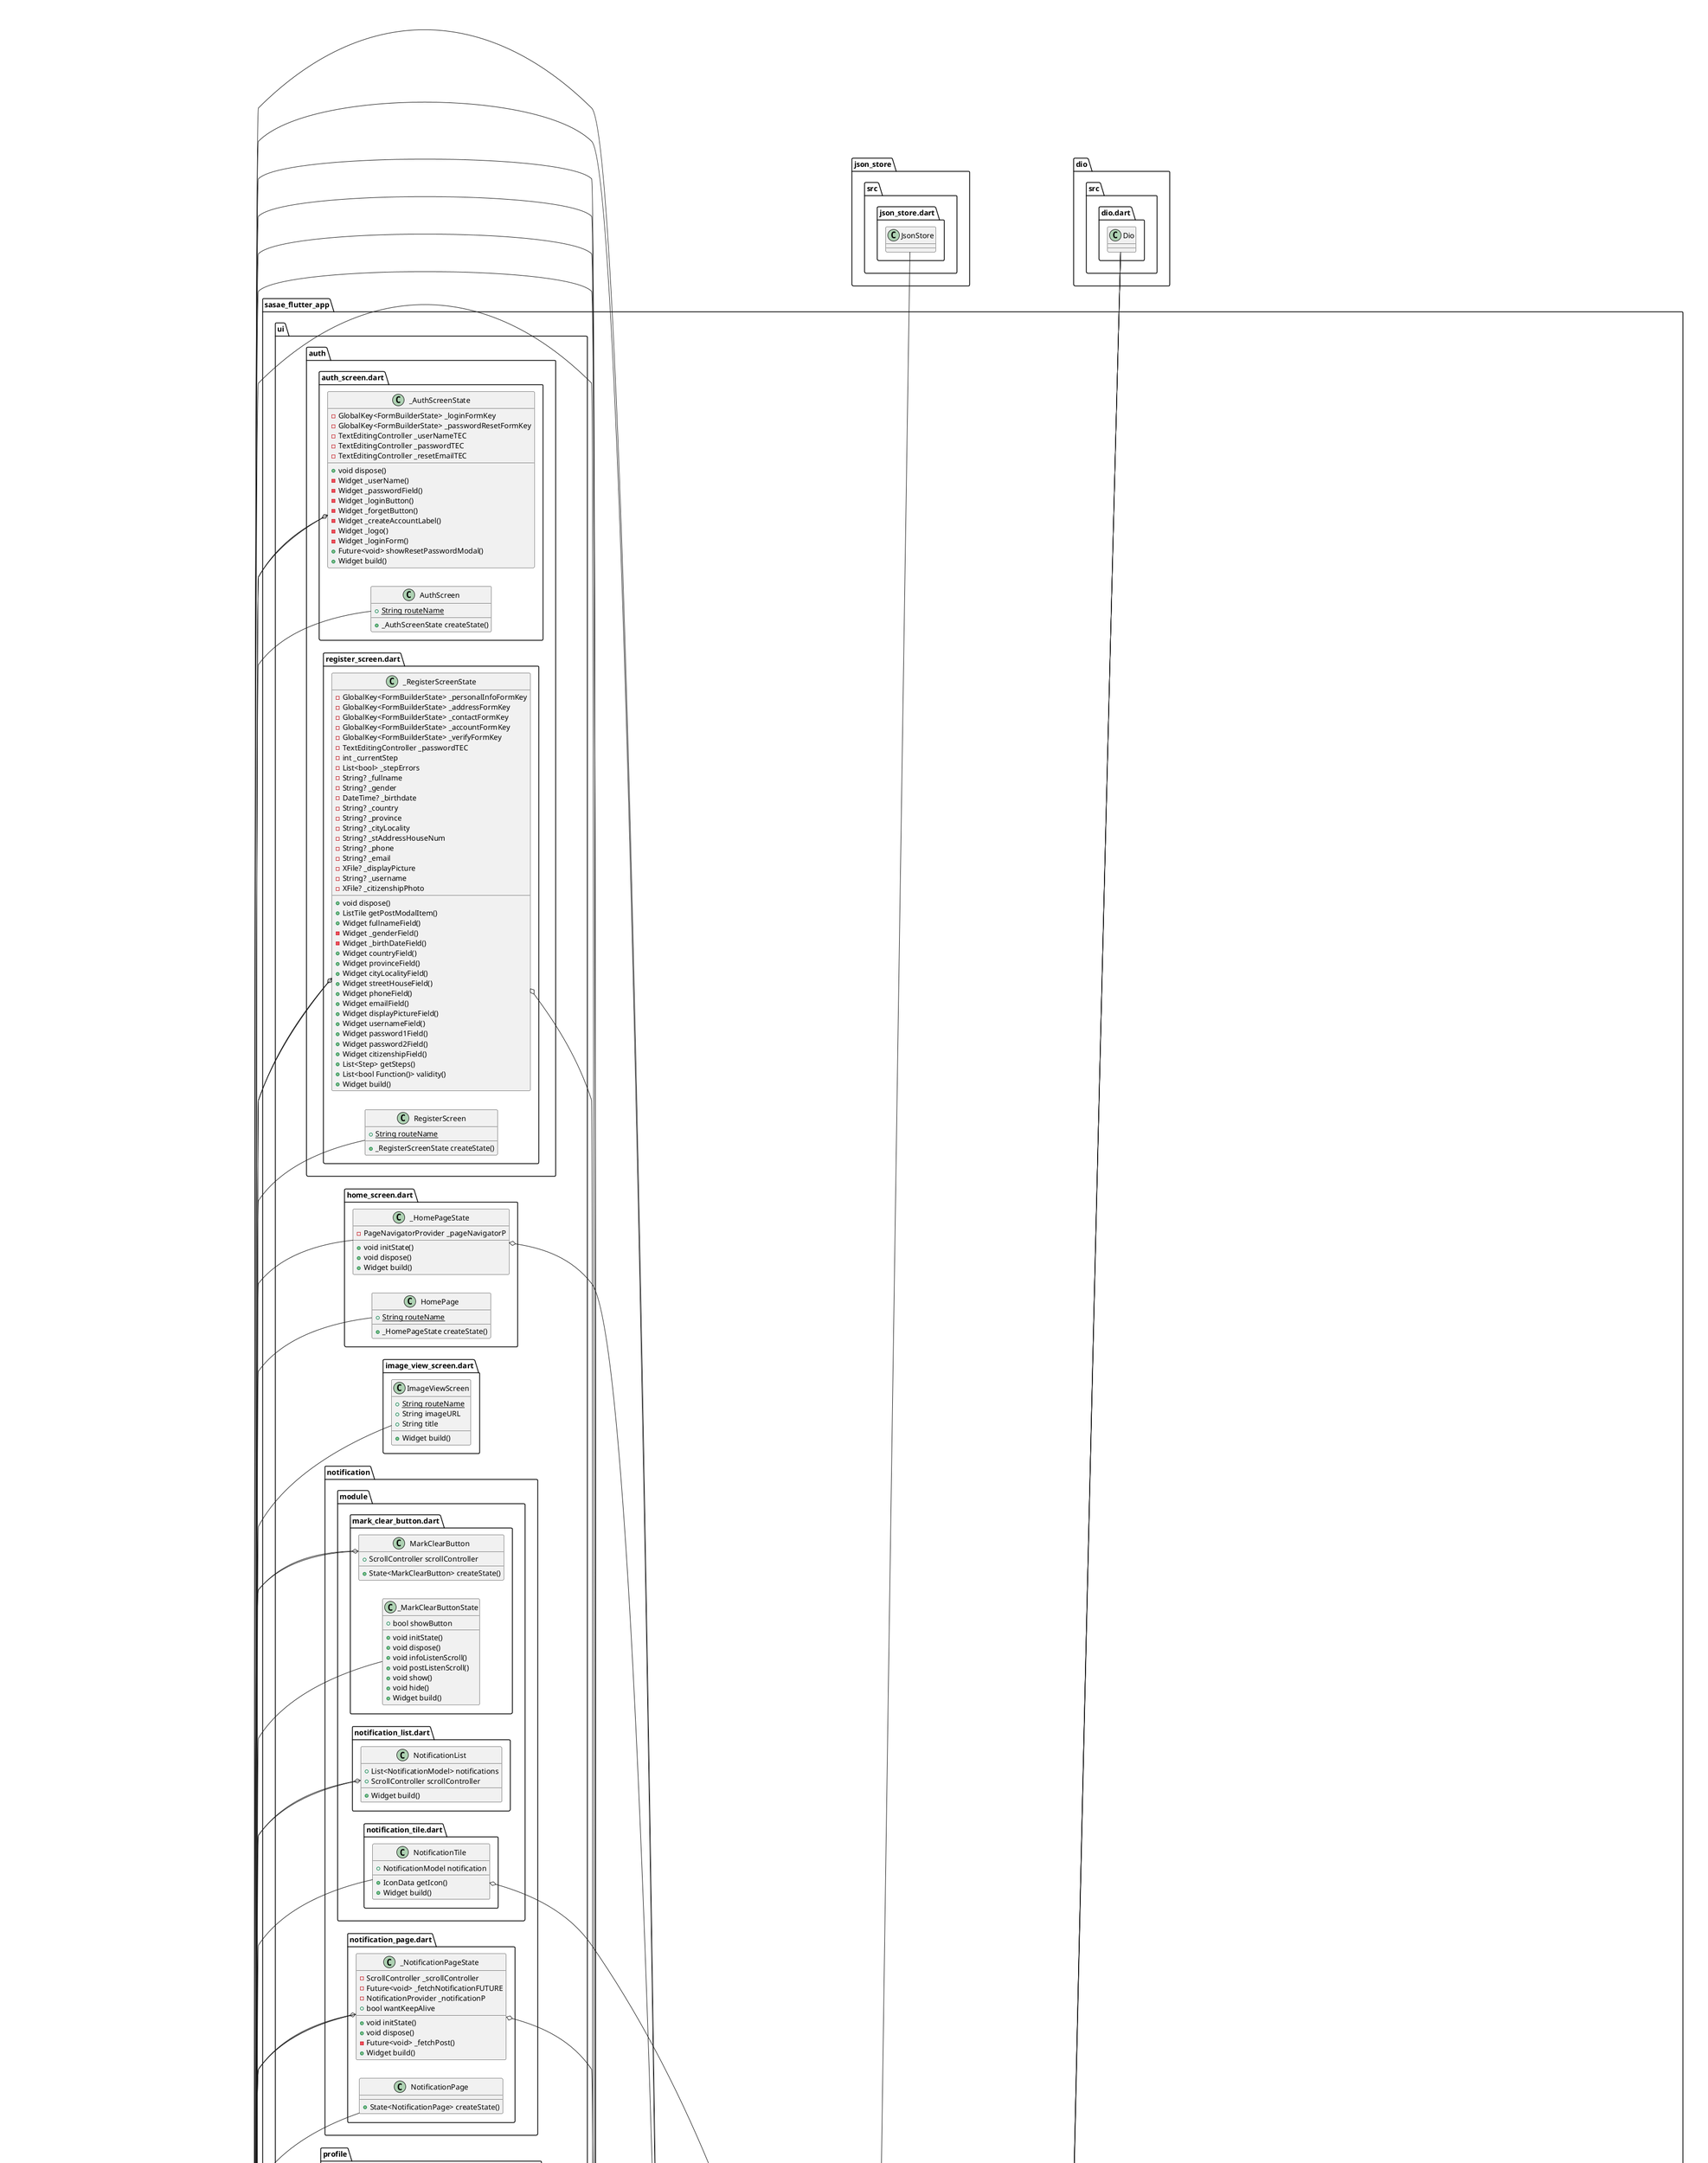 @startuml class_diagram
left to right direction
set namespaceSeparator ::

class "sasae_flutter_app::api_config.dart::HostingMode" {
  +int index
  {static} +List<HostingMode> values
  {static} +HostingMode local
  {static} +HostingMode ip
  {static} +HostingMode internet
}

"sasae_flutter_app::api_config.dart::HostingMode" o-- "sasae_flutter_app::api_config.dart::HostingMode"
"dart::core::Enum" <|-- "sasae_flutter_app::api_config.dart::HostingMode"

class "sasae_flutter_app::firebase_options.dart::DefaultFirebaseOptions" {
  {static} +FirebaseOptions web
  {static} +FirebaseOptions android
  {static} +FirebaseOptions currentPlatform
}

"sasae_flutter_app::firebase_options.dart::DefaultFirebaseOptions" o-- "firebase_core_platform_interface::firebase_core_platform_interface.dart::FirebaseOptions"

class "sasae_flutter_app::main.dart::MyApp" {
  +AdaptiveThemeMode? savedThemeMode
  +State<MyApp> createState()
}

"sasae_flutter_app::main.dart::MyApp" o-- "adaptive_theme::src::adaptive_theme_mode.dart::AdaptiveThemeMode"
"flutter::src::widgets::framework.dart::StatefulWidget" <|-- "sasae_flutter_app::main.dart::MyApp"

class "sasae_flutter_app::main.dart::_MyAppState" {
  +Widget build()
}

"flutter::src::widgets::framework.dart::State" <|-- "sasae_flutter_app::main.dart::_MyAppState"

class "sasae_flutter_app::models::auth.dart::AuthModel" {
  +String tokenKey
  +String group
  +int accountID
  +int profileID
  +int hashCode
  +AuthModel copyWith()
  +Map<String, dynamic> toMap()
  +String toJson()
  +String toString()
  +bool ==()
}

class "sasae_flutter_app::models::bank.dart::BankModel" {
  +String bankName
  +String bankBranch
  +String bankBSB
  +String bankAccountName
  +String bankAccountNumber
  +int hashCode
  +BankModel copyWith()
  +Map<String, dynamic> toMap()
  +String toJson()
  +String toString()
  +bool ==()
}

class "sasae_flutter_app::models::ngo.dart::NGOModel" {
  +double latitude
  +double longitude
  +String orgName
  +DateTime estDate
  +List<String> fieldOfWork
  +String address
  +String? epayAccount
  +BankModel? bank
  +String? swcCertificateURL
  +String? panCertificateURL
  +int hashCode
  +NGOModel copyWith()
  +Map<String, dynamic> toMap()
  +String toJson()
  +String toString()
  +bool ==()
}

"sasae_flutter_app::models::ngo.dart::NGOModel" o-- "sasae_flutter_app::models::bank.dart::BankModel"
"sasae_flutter_app::models::user.dart::UserModel" <|-- "sasae_flutter_app::models::ngo.dart::NGOModel"

class "sasae_flutter_app::models::ngo_.dart::NGO_Model" {
  +int ngoID
  +String orgName
  +String orgPhoto
  +DateTime estDate
  +List<String> fieldOfWork
  +String address
  +int hashCode
  +NGO_Model copyWith()
  +Map<String, dynamic> toMap()
  +String toJson()
  +String toString()
  +bool ==()
}

class "sasae_flutter_app::models::notification.dart::NotificationModel" {
  +int id
  +String title
  +String body
  +NotificationChannel channel
  +PostType? postType
  +int? postID
  +bool isRead
  +int hashCode
  +NotificationModel copyWith()
  +Map<String, dynamic> toMap()
  {static} +NotificationChannel getNotificationChannel()
  {static} +PostType getPostType()
  +String toJson()
  +String toString()
  +bool ==()
}

"sasae_flutter_app::models::notification.dart::NotificationModel" o-- "sasae_flutter_app::services::notification_service.dart::NotificationChannel"
"sasae_flutter_app::models::notification.dart::NotificationModel" o-- "sasae_flutter_app::providers::post_provider.dart::PostType"

class "sasae_flutter_app::models::people.dart::PeopleModel" {
  +String fullname
  +String gender
  +DateTime birthDate
  +String address
  +String? citizenshipPhoto
  +int hashCode
  +PeopleModel copyWith()
  +Map<String, dynamic> toMap()
  +String toJson()
  +String toString()
  +bool ==()
}

"sasae_flutter_app::models::user.dart::UserModel" <|-- "sasae_flutter_app::models::people.dart::PeopleModel"

class "sasae_flutter_app::models::people.dart::PeopleUpdateModel" {
  -String? _fullname
  -String? _gender
  -DateTime? _birthDate
  -String? _address
  -String? _phone
  -String? _email
  -bool? _isVerified
  -XFile? _citizenshipPhoto
  -XFile? _displayPicture
  -String? _citizenshipPhotoLink
  -String? _displayPictureLink
  +String? getFullname
  +String? getGender
  +DateTime? getBirthDate
  +String? getAddress
  +String? getPhone
  +String? getEmail
  +bool? getIsverified
  +XFile? getCitizenshipPhoto
  +XFile? getDisplayPicture
  +String? getCitizenshipPhotoLink
  +String? getDisplayPictureLink
  +String? setFullname
  +String? setGender
  +DateTime? setBirthDate
  +String? setAddress
  +String? setPhone
  +String? setEmail
  +XFile? setCitizenshipPhoto
  +XFile? setDisplayPicture
  +void nullifyAll()
  +String toString()
}

"sasae_flutter_app::models::people.dart::PeopleUpdateModel" o-- "cross_file::src::types::interface.dart::XFile"

abstract class "sasae_flutter_app::models::post::abstract_post.dart::AbstractPostModel" {
  +int id
  +String? author
  +int? authorID
  +List<String> relatedTo
  +String postContent
  +DateTime createdOn
  +DateTime? modifiedOn
  +bool isAnonymous
  +String postType
  +List<NGO__Model> pokedNGO
}

class "sasae_flutter_app::models::post::ngo__.dart::NGO__Model" {
  +int id
  +String orgName
  +String orgPhoto
  +int hashCode
  +NGO__Model copyWith()
  +Map<String, dynamic> toMap()
  +String toJson()
  +String toString()
  +bool ==()
}

class "sasae_flutter_app::models::post::normal_post.dart::NormalPostModel" {
  +String? attachedImage
  +List<int> upVote
  +List<int> downVote
  +bool upVoted
  +bool downVoted
  +String? author
  +int? authorID
  +DateTime createdOn
  +int id
  +bool isAnonymous
  +DateTime? modifiedOn
  +List<NGO__Model> pokedNGO
  +String postContent
  +String postType
  +List<String> relatedTo
  +int hashCode
  +NormalPostModel copyWith()
  +Map<String, dynamic> toMap()
  +String toJson()
  +String toString()
  +bool ==()
}

"sasae_flutter_app::models::post::abstract_post.dart::AbstractPostModel" <|-- "sasae_flutter_app::models::post::normal_post.dart::NormalPostModel"

class "sasae_flutter_app::models::post::normal_post.dart::NormalPostReactionType" {
  +int index
  {static} +List<NormalPostReactionType> values
  {static} +NormalPostReactionType upVote
  {static} +NormalPostReactionType downVote
}

"sasae_flutter_app::models::post::normal_post.dart::NormalPostReactionType" o-- "sasae_flutter_app::models::post::normal_post.dart::NormalPostReactionType"
"dart::core::Enum" <|-- "sasae_flutter_app::models::post::normal_post.dart::NormalPostReactionType"

class "sasae_flutter_app::models::post::poll::poll_option.dart::PollOptionModel" {
  +int id
  +String option
  +List<int> reaction
  +int hashCode
  +PollOptionModel copyWith()
  +Map<String, dynamic> toMap()
  +String toJson()
  +String toString()
  +bool ==()
}

class "sasae_flutter_app::models::post::poll::poll_post.dart::PollPostModel" {
  +List<PollOptionModel> polls
  +DateTime? endsOn
  +int? choice
  +String? author
  +int? authorID
  +DateTime createdOn
  +int id
  +bool isAnonymous
  +DateTime? modifiedOn
  +List<NGO__Model> pokedNGO
  +String postContent
  +String postType
  +List<String> relatedTo
  +int hashCode
  +PollPostModel copyWith()
  +Map<String, dynamic> toMap()
  +String toJson()
  +String toString()
  +bool ==()
}

"sasae_flutter_app::models::post::abstract_post.dart::AbstractPostModel" <|-- "sasae_flutter_app::models::post::poll::poll_post.dart::PollPostModel"

class "sasae_flutter_app::models::post::post_.dart::Post_Model" {
  +int id
  +List<String> relatedTo
  +String postContent
  +DateTime postedOn
  +String postType
  +bool isPostedAnonymously
  +bool isPokedToNGO
  +int hashCode
  +Post_Model copyWith()
  +Map<String, dynamic> toMap()
  +String toJson()
  +String toString()
  +bool ==()
}

class "sasae_flutter_app::models::post::post_create_update.dart::NormalPostCUModel" {
  -int? _postID
  -List<String>? _relatedTo
  -String? _postContent
  -bool? _isAnonymous
  -List<int>? _pokedNGO
  -String? _postImageLink
  -XFile? _postImage
  +int? getPostID
  +List<String>? getRelatedTo
  +String? getPostContent
  +bool? getIsAnonymous
  +List<int>? getPokedNGO
  +String? getPostImageLink
  +XFile? getPostImage
  +int? setPostID
  +List<String>? setRelatedTo
  +String? setPostContent
  +bool? setIsAnonymous
  +List<int>? setPokedNGO
  +String? setPostImageLiink
  +XFile? setPostImage
  +int hashCode
  +void nullifyNormal()
  +void nullifyAll()
  +String toString()
  +bool ==()
}

"sasae_flutter_app::models::post::post_create_update.dart::NormalPostCUModel" o-- "cross_file::src::types::interface.dart::XFile"

class "sasae_flutter_app::models::post::post_create_update.dart::PollPostCUModel" {
  -int? _postID
  -List<String>? _relatedTo
  -String? _postContent
  -bool? _isAnonymous
  -List<int>? _pokedNGO
  -List<String>? _pollOptions
  -DateTime? _pollDuration
  +int? getPostID
  +List<String>? getRelatedTo
  +String? getPostContent
  +bool? getIsAnonymous
  +List<int>? getPokedNGO
  +List<String>? getPollOptions
  +DateTime? getPollDuration
  +int? setPostID
  +List<String>? setRelatedTo
  +String? setPostContent
  +bool? setIsAnonymous
  +List<int>? setPokedNGO
  +List<String>? setPollOptions
  +DateTime? setPollDuration
  +int hashCode
  +void nullifyPoll()
  +void nullifyAll()
  +String toString()
  +bool ==()
}

class "sasae_flutter_app::models::post::post_create_update.dart::RequestPostCUModel" {
  -int? _postID
  -List<String>? _relatedTo
  -String? _postContent
  -bool? _isAnonymous
  -List<int>? _pokedNGO
  -int? _min
  -int? _target
  -int? _max
  -String? _requestType
  -DateTime? _requestDuration
  +int? getPostID
  +List<String>? getRelatedTo
  +String? getPostContent
  +bool? getIsAnonymous
  +List<int>? getPokedNGO
  +int? getMin
  +int? getTarget
  +int? getMax
  +String? getRequestType
  +DateTime? getRequestDuration
  +int? setPostID
  +List<String>? setRelatedTo
  +String? setPostContent
  +bool? setIsAnonymous
  +List<int>? setPokedNGO
  +int? setMin
  +int? setTarget
  +int? setMax
  +String? setRequestType
  +DateTime? setRequestDuration
  +int hashCode
  +void nullifyRequest()
  +void nullifyAll()
  +String toString()
  +bool ==()
}

class "sasae_flutter_app::models::post::request_post.dart::RequestPostModel" {
  +int min
  +int target
  +int? max
  +List<int> reaction
  +DateTime endsOn
  +String requestType
  +bool isParticipated
  +String? author
  +int? authorID
  +DateTime createdOn
  +int id
  +bool isAnonymous
  +DateTime? modifiedOn
  +List<NGO__Model> pokedNGO
  +String postContent
  +String postType
  +List<String> relatedTo
  +int hashCode
  +RequestPostModel copyWith()
  +Map<String, dynamic> toMap()
  +String toJson()
  +String toString()
  +bool ==()
}

"sasae_flutter_app::models::post::abstract_post.dart::AbstractPostModel" <|-- "sasae_flutter_app::models::post::request_post.dart::RequestPostModel"

class "sasae_flutter_app::models::user.dart::UserModel" {
  +int id
  +String username
  +bool isVerified
  +String displayPicture
  +String phone
  +String email
  +DateTime joinedDate
  +List<int> postedPosts
}

class "sasae_flutter_app::page_router.dart::PageRouter" {
  +State<PageRouter> createState()
}

"flutter::src::widgets::framework.dart::StatefulWidget" <|-- "sasae_flutter_app::page_router.dart::PageRouter"

class "sasae_flutter_app::page_router.dart::_PageRouterState" {
  -Future<void> _autoLoginFuture
  -AuthProvider _authP
  +void initState()
  +Future<void> tryAutoLogin()
  +Widget build()
}

"sasae_flutter_app::page_router.dart::_PageRouterState" o-- "sasae_flutter_app::providers::auth_provider.dart::AuthProvider"
"flutter::src::widgets::framework.dart::State" <|-- "sasae_flutter_app::page_router.dart::_PageRouterState"

class "sasae_flutter_app::providers::auth_provider.dart::AuthProvider" {
  -AuthModel? _auth
  -bool _isAuthenticating
  -SessionManager _sessionManager
  +bool isAuth
  +AuthModel? auth
  +bool isAuthenticating
  -Future<void> _authenticate()
  +Future<void> login()
  +Future<void> tryAutoLogin()
  +Future<bool> logout()
  +Future<bool> resetPassword()
  +Future<bool> deleteUser()
  +Future<bool> changePassword()
}

"sasae_flutter_app::providers::auth_provider.dart::AuthProvider" o-- "sasae_flutter_app::models::auth.dart::AuthModel"
"sasae_flutter_app::providers::auth_provider.dart::AuthProvider" o-- "flutter_session_manager::flutter_session_manager.dart::SessionManager"
"flutter::src::foundation::change_notifier.dart::ChangeNotifier" <|-- "sasae_flutter_app::providers::auth_provider.dart::AuthProvider"

class "sasae_flutter_app::providers::fab_provider.dart::ProfileSettingFABProvider" {
  -bool _showFAB
  -int _tabIndex
  -UserType? _userType
  -void Function()? _onPressedHandler
  +bool getShowFAB
  +int setTabIndex
  +UserType setUserType
  +bool setShowFAB
  +void Function()? getOnPressedHandler
  +void Function()? setOnPressedHandler
}

"sasae_flutter_app::providers::fab_provider.dart::ProfileSettingFABProvider" o-- "sasae_flutter_app::providers::profile_provider.dart::UserType"
"sasae_flutter_app::providers::fab_provider.dart::ProfileSettingFABProvider" o-- "dart::ui::void Function()"
"flutter::src::foundation::change_notifier.dart::ChangeNotifier" <|-- "sasae_flutter_app::providers::fab_provider.dart::ProfileSettingFABProvider"

class "sasae_flutter_app::providers::fab_provider.dart::DonationFABProvider" {
  -bool _showFAB
  -int _tabIndex
  -bool _ngoVerified
  +bool getShowFAB
  +int setTabIndex
  +bool setNGOVerified
  +bool setShowFAB
  +void resetFAB()
}

"flutter::src::foundation::change_notifier.dart::ChangeNotifier" <|-- "sasae_flutter_app::providers::fab_provider.dart::DonationFABProvider"

class "sasae_flutter_app::providers::fab_provider.dart::PostFABProvider" {
  -bool _showFAB
  -void Function()? _onPressedHandler
  +bool getShowFAB
  +bool setShowFAB
  +void Function()? getOnPressedHandler
  +void Function()? setOnPressedHandler
}

"sasae_flutter_app::providers::fab_provider.dart::PostFABProvider" o-- "dart::ui::void Function()"
"flutter::src::foundation::change_notifier.dart::ChangeNotifier" <|-- "sasae_flutter_app::providers::fab_provider.dart::PostFABProvider"

class "sasae_flutter_app::providers::fab_provider.dart::LogoutFABProvider" {
  -bool _showFAB
  -void Function()? _onPressedHandler
  +bool getShowFAB
  +bool setShowFAB
  +void Function()? getOnPressedHandler
  +void Function()? setOnPressedHandler
}

"sasae_flutter_app::providers::fab_provider.dart::LogoutFABProvider" o-- "dart::ui::void Function()"
"flutter::src::foundation::change_notifier.dart::ChangeNotifier" <|-- "sasae_flutter_app::providers::fab_provider.dart::LogoutFABProvider"

class "sasae_flutter_app::providers::fab_provider.dart::FABType" {
  +int index
  {static} +List<FABType> values
  {static} +FABType editProfile
  {static} +FABType donation
}

"sasae_flutter_app::providers::fab_provider.dart::FABType" o-- "sasae_flutter_app::providers::fab_provider.dart::FABType"
"dart::core::Enum" <|-- "sasae_flutter_app::providers::fab_provider.dart::FABType"

class "sasae_flutter_app::providers::ngo_provider.dart::NGOProvider" {
  -AuthProvider _authP
  -List<NGO_Model>? _ngos
  -List<NGO_Model>? _ngosToShow
  -Set<String> _fieldOfWork
  -List<String> _selectedFOW
  -bool _isFiltered
  -bool _isSearched
  -bool _isNGOsLoading
  -NGOModel? _ngo
  +AuthProvider setAuthP
  +List<String> setSelectedFOW
  +List<NGO_Model>? getNGOs
  +Set<String> getFieldOfWork
  +List<String> getSelectedFOW
  +bool getFetchError
  +bool getIsFiltered
  +bool getIsSearched
  +bool getIsNGOsLoading
  +NGOModel? getNGO
  -void _randNGOs()
  +Future<void> fetchNGOs()
  +void setRefreshingStatus()
  +Future<void> refreshNGOs()
  -Future<void> _extractFoW()
  +Future<void> searchByName()
  +Future<void> applyFieldOfWorkFilter()
  +void clear()
  {static} +NGOModel randNGO()
  +Future<void> initFetchNGO()
  +Future<void> refreshNGO()
  +void nullifyNGO()
  {static} +Future<NGOModel?> fetchNGO()
}

"sasae_flutter_app::providers::ngo_provider.dart::NGOProvider" o-- "sasae_flutter_app::providers::auth_provider.dart::AuthProvider"
"sasae_flutter_app::providers::ngo_provider.dart::NGOProvider" o-- "sasae_flutter_app::models::ngo.dart::NGOModel"
"flutter::src::foundation::change_notifier.dart::ChangeNotifier" <|-- "sasae_flutter_app::providers::ngo_provider.dart::NGOProvider"

class "sasae_flutter_app::providers::notification_provider.dart::NotificationProvider" {
  +JsonStore jsonStore
  -List<NotificationModel> _notifications
  +List<NotificationModel> getNotifications
  -List<NotificationModel> _randNotifications()
  +Future<void> addNotification()
  +Future<void> markRead()
  +Future<void> markAsReadAll()
  +Future<void> clearNotification()
  +Future<void> flushNotifications()
  +Future<void> fetchNotifications()
}

"sasae_flutter_app::providers::notification_provider.dart::NotificationProvider" o-- "json_store::src::json_store.dart::JsonStore"
"flutter::src::foundation::change_notifier.dart::ChangeNotifier" <|-- "sasae_flutter_app::providers::notification_provider.dart::NotificationProvider"

class "sasae_flutter_app::providers::page_navigator_provider.dart::PageNavigatorProvider" {
  -int _pageIndex
  -PageController _pageController
  +int getPageIndex
  +PageController getPageController
  +int setPageIndex
  +void initPageController()
  +void navigateToPage()
  +void reset()
}

"sasae_flutter_app::providers::page_navigator_provider.dart::PageNavigatorProvider" o-- "flutter::src::widgets::page_view.dart::PageController"
"flutter::src::foundation::change_notifier.dart::ChangeNotifier" <|-- "sasae_flutter_app::providers::page_navigator_provider.dart::PageNavigatorProvider"

class "sasae_flutter_app::providers::people_provider.dart::PeopleProvider" {
  -AuthProvider _authP
  -PeopleModel? _people
  -PeopleUpdateModel? _peopleUpdate
  +PeopleModel? peopleData
  +AuthProvider setAuthP
  +PeopleUpdateModel? getPeopleUpdate
  {static} +PeopleModel randPeople()
  +Future<void> initFetchPeople()
  +Future<void> refreshUser()
  +void nullifyPeople()
  +Future<bool> registerPeople()
  +void nullifyPeopleUpdate()
  +Future<void> retrieveUpdatePeople()
  +Future<void> refreshPeopleUpdate()
  +Future<bool> updatePeople()
  {static} +Future<PeopleModel?> fetchPeople()
}

"sasae_flutter_app::providers::people_provider.dart::PeopleProvider" o-- "sasae_flutter_app::providers::auth_provider.dart::AuthProvider"
"sasae_flutter_app::providers::people_provider.dart::PeopleProvider" o-- "sasae_flutter_app::models::people.dart::PeopleModel"
"sasae_flutter_app::providers::people_provider.dart::PeopleProvider" o-- "sasae_flutter_app::models::people.dart::PeopleUpdateModel"
"flutter::src::foundation::change_notifier.dart::ChangeNotifier" <|-- "sasae_flutter_app::providers::people_provider.dart::PeopleProvider"

class "sasae_flutter_app::providers::post_provider.dart::PostProvider" {
  -AuthProvider _authP
  -List<Post_Model>? _posts
  -Dio _dio
  +List<Post_Model>? getPostData
  +AuthProvider setAuthP
  -List<Post_Model> _randPosts()
  +Future<void> intiFetchPosts()
  +Future<List<Post_Model>?> fetchPosts()
  +Future<void> refreshPosts()
  +Future<bool> report()
}

"sasae_flutter_app::providers::post_provider.dart::PostProvider" o-- "sasae_flutter_app::providers::auth_provider.dart::AuthProvider"
"sasae_flutter_app::providers::post_provider.dart::PostProvider" o-- "dio::src::dio.dart::Dio"
"flutter::src::foundation::change_notifier.dart::ChangeNotifier" <|-- "sasae_flutter_app::providers::post_provider.dart::PostProvider"

class "sasae_flutter_app::providers::post_provider.dart::PostCreateProvider" {
  -AuthProvider _authP
  -Dio _dio
  -List<String>? _postRelatedTo
  -List<NGO__Model>? _ngoOptions
  -PostType _createPostType
  -Future<void> Function()? _postCreateHandler
  -NormalPostCUModel _normalPostCreate
  -PollPostCUModel _pollPostCreate
  -RequestPostCUModel _requestPostCreate
  +AuthProvider setAuthP
  +List<String>? getPostRelatedToData
  +List<NGO__Model>? getNGOOptionsData
  +PostType getCreatePostType
  +PostType setCreatePostType
  +Future<void> Function()? getPostCreateHandler
  +Future<void> Function()? setPostHandler
  +NormalPostCUModel getNormalPostCreate
  +PollPostCUModel getPollPostCreate
  +RequestPostCUModel getRequestPostCreate
  +Future<void> initPostRelatedTo()
  +Future<void> initNGOOptions()
  +Future<void> refreshPostRelatedTo()
  +Future<void> refreshNGOOptions()
  +Future<List<String>?> getPostRelatedTo()
  +Future<List<NGO__Model>?> getNGOOptions()
  +Future<bool> createNormalPost()
  +Future<bool> createPollPost()
  +Future<bool> createRequestPost()
}

"sasae_flutter_app::providers::post_provider.dart::PostCreateProvider" o-- "sasae_flutter_app::providers::auth_provider.dart::AuthProvider"
"sasae_flutter_app::providers::post_provider.dart::PostCreateProvider" o-- "dio::src::dio.dart::Dio"
"sasae_flutter_app::providers::post_provider.dart::PostCreateProvider" o-- "sasae_flutter_app::providers::post_provider.dart::PostType"
"sasae_flutter_app::providers::post_provider.dart::PostCreateProvider" o-- "null::Future<void> Function()"
"sasae_flutter_app::providers::post_provider.dart::PostCreateProvider" o-- "sasae_flutter_app::models::post::post_create_update.dart::NormalPostCUModel"
"sasae_flutter_app::providers::post_provider.dart::PostCreateProvider" o-- "sasae_flutter_app::models::post::post_create_update.dart::PollPostCUModel"
"sasae_flutter_app::providers::post_provider.dart::PostCreateProvider" o-- "sasae_flutter_app::models::post::post_create_update.dart::RequestPostCUModel"
"flutter::src::foundation::change_notifier.dart::ChangeNotifier" <|-- "sasae_flutter_app::providers::post_provider.dart::PostCreateProvider"

class "sasae_flutter_app::providers::post_provider.dart::PostUpdateProvider" {
  -AuthProvider _authP
  -NormalPostCUModel? _normalPostCU
  -PollPostCUModel? _pollPostCU
  -RequestPostCUModel? _requestPostCU
  -PostType? _updatePostType
  -Future<void> Function()? _postUpdateHandler
  +AuthProvider setAuthP
  +NormalPostCUModel? getNormalPostCU
  +PollPostCUModel? getPollPostCU
  +RequestPostCUModel? getRequestPostCU
  +PostType? getUpdatePostType
  +Future<void> Function()? getPostUpdateHandler
  +Future<void> Function()? setPostHandler
  +void nullifyNormalPostCU()
  +void nullifyPollPostCU()
  +void nullifyRequestPostCU()
  +void nullifyPostType()
  +void nullfyPerPostType()
  +Future<void> retrieveUpdatePost()
  +Future<void> refreshRetrieveUpdatePost()
  +Future<bool> updatePost()
}

"sasae_flutter_app::providers::post_provider.dart::PostUpdateProvider" o-- "sasae_flutter_app::providers::auth_provider.dart::AuthProvider"
"sasae_flutter_app::providers::post_provider.dart::PostUpdateProvider" o-- "sasae_flutter_app::models::post::post_create_update.dart::NormalPostCUModel"
"sasae_flutter_app::providers::post_provider.dart::PostUpdateProvider" o-- "sasae_flutter_app::models::post::post_create_update.dart::PollPostCUModel"
"sasae_flutter_app::providers::post_provider.dart::PostUpdateProvider" o-- "sasae_flutter_app::models::post::post_create_update.dart::RequestPostCUModel"
"sasae_flutter_app::providers::post_provider.dart::PostUpdateProvider" o-- "sasae_flutter_app::providers::post_provider.dart::PostType"
"sasae_flutter_app::providers::post_provider.dart::PostUpdateProvider" o-- "null::Future<void> Function()"
"flutter::src::foundation::change_notifier.dart::ChangeNotifier" <|-- "sasae_flutter_app::providers::post_provider.dart::PostUpdateProvider"

class "sasae_flutter_app::providers::post_provider.dart::NormalPostProvider" {
  -NormalPostModel? _normalPost
  -AuthProvider _authP
  -Dio _dio
  +AuthProvider setAuthP
  +NormalPostModel? normalPostData
  -NormalPostModel _randNormalPost()
  +Future<void> initFetchNormalPost()
  +Future<NormalPostModel?> fetchNormalPost()
  +Future<void> refreshNormalPost()
  +Future<bool> toggleReaction()
  +void nullifyNormalPost()
}

"sasae_flutter_app::providers::post_provider.dart::NormalPostProvider" o-- "sasae_flutter_app::models::post::normal_post.dart::NormalPostModel"
"sasae_flutter_app::providers::post_provider.dart::NormalPostProvider" o-- "sasae_flutter_app::providers::auth_provider.dart::AuthProvider"
"sasae_flutter_app::providers::post_provider.dart::NormalPostProvider" o-- "dio::src::dio.dart::Dio"
"flutter::src::foundation::change_notifier.dart::ChangeNotifier" <|-- "sasae_flutter_app::providers::post_provider.dart::NormalPostProvider"

class "sasae_flutter_app::providers::post_provider.dart::PollPostProvider" {
  -PollPostModel? _pollPost
  -AuthProvider _authP
  -Dio _dio
  +AuthProvider setAuthP
  +PollPostModel? pollPostData
  -PollPostModel _randPollPost()
  +Future<void> initFetchPollPost()
  +Future<PollPostModel?> fetchPollPost()
  +Future<void> refreshPollPost()
  +Future<bool> pollTheOption()
  +void nullifyPollPost()
}

"sasae_flutter_app::providers::post_provider.dart::PollPostProvider" o-- "sasae_flutter_app::models::post::poll::poll_post.dart::PollPostModel"
"sasae_flutter_app::providers::post_provider.dart::PollPostProvider" o-- "sasae_flutter_app::providers::auth_provider.dart::AuthProvider"
"sasae_flutter_app::providers::post_provider.dart::PollPostProvider" o-- "dio::src::dio.dart::Dio"
"flutter::src::foundation::change_notifier.dart::ChangeNotifier" <|-- "sasae_flutter_app::providers::post_provider.dart::PollPostProvider"

class "sasae_flutter_app::providers::post_provider.dart::RequestPostProvider" {
  -RequestPostModel? _requestPost
  -AuthProvider _authP
  -Dio _dio
  +AuthProvider setAuthP
  +RequestPostModel? requestPostData
  -RequestPostModel _randRequestPost()
  +Future<void> intiFetchRequestPost()
  +Future<RequestPostModel?> fetchRequestPost()
  +Future<void> refreshRequestPost()
  +Future<bool> participateRequest()
  +void nullifyRequestPost()
}

"sasae_flutter_app::providers::post_provider.dart::RequestPostProvider" o-- "sasae_flutter_app::models::post::request_post.dart::RequestPostModel"
"sasae_flutter_app::providers::post_provider.dart::RequestPostProvider" o-- "sasae_flutter_app::providers::auth_provider.dart::AuthProvider"
"sasae_flutter_app::providers::post_provider.dart::RequestPostProvider" o-- "dio::src::dio.dart::Dio"
"flutter::src::foundation::change_notifier.dart::ChangeNotifier" <|-- "sasae_flutter_app::providers::post_provider.dart::RequestPostProvider"

class "sasae_flutter_app::providers::post_provider.dart::PostType" {
  +int index
  {static} +List<PostType> values
  {static} +PostType normal
  {static} +PostType poll
  {static} +PostType request
}

"sasae_flutter_app::providers::post_provider.dart::PostType" o-- "sasae_flutter_app::providers::post_provider.dart::PostType"
"dart::core::Enum" <|-- "sasae_flutter_app::providers::post_provider.dart::PostType"

class "sasae_flutter_app::providers::profile_provider.dart::ProfileProvider" {
  -AuthProvider _authP
  -Dio _dio
  -UserModel? _user
  -List<Post_Model>? _userPosts
  +UserModel? userData
  +List<Post_Model>? getUserPostData
  +AuthProvider setAuthP
  +Future<void> initFetchUser()
  +Future<void> refreshUser()
  +Future<void> intiFetchUserPosts()
  +Future<List<Post_Model>?> fetchUserPosts()
  +Future<void> refreshUserPosts()
  +Future<bool> delete()
}

"sasae_flutter_app::providers::profile_provider.dart::ProfileProvider" o-- "sasae_flutter_app::providers::auth_provider.dart::AuthProvider"
"sasae_flutter_app::providers::profile_provider.dart::ProfileProvider" o-- "dio::src::dio.dart::Dio"
"sasae_flutter_app::providers::profile_provider.dart::ProfileProvider" o-- "sasae_flutter_app::models::user.dart::UserModel"
"flutter::src::foundation::change_notifier.dart::ChangeNotifier" <|-- "sasae_flutter_app::providers::profile_provider.dart::ProfileProvider"

class "sasae_flutter_app::providers::profile_provider.dart::UserType" {
  +int index
  {static} +List<UserType> values
  {static} +UserType people
  {static} +UserType ngo
}

"sasae_flutter_app::providers::profile_provider.dart::UserType" o-- "sasae_flutter_app::providers::profile_provider.dart::UserType"
"dart::core::Enum" <|-- "sasae_flutter_app::providers::profile_provider.dart::UserType"

class "sasae_flutter_app::services::http_client_service.dart::HTTPClientService" {
  {static} -HTTPClientService? _httpcLientService
  -Client _client
  +void init()
  +Client getClient()
  +void closeClient()
}

"sasae_flutter_app::services::http_client_service.dart::HTTPClientService" o-- "sasae_flutter_app::services::http_client_service.dart::HTTPClientService"
"sasae_flutter_app::services::http_client_service.dart::HTTPClientService" o-- "http::src::client.dart::Client"

class "sasae_flutter_app::services::notification_service.dart::NotificationService" {
  {static} -NotificationService? _notificationService
  -FlutterLocalNotificationsPlugin _notificationsPlugin
  +AndroidNotificationChannel channel
  +void initialize()
  +void notify()
}

"sasae_flutter_app::services::notification_service.dart::NotificationService" o-- "sasae_flutter_app::services::notification_service.dart::NotificationService"
"sasae_flutter_app::services::notification_service.dart::NotificationService" o-- "flutter_local_notifications::src::flutter_local_notifications_plugin.dart::FlutterLocalNotificationsPlugin"
"sasae_flutter_app::services::notification_service.dart::NotificationService" o-- "flutter_local_notifications::src::platform_specifics::android::notification_channel.dart::AndroidNotificationChannel"

class "sasae_flutter_app::services::notification_service.dart::NotificationChannel" {
  +int index
  {static} +List<NotificationChannel> values
  {static} +NotificationChannel reaction
  {static} +NotificationChannel poll
  {static} +NotificationChannel join
  {static} +NotificationChannel petition
  {static} +NotificationChannel poke
  {static} +NotificationChannel remove
  {static} +NotificationChannel verify
}

"sasae_flutter_app::services::notification_service.dart::NotificationChannel" o-- "sasae_flutter_app::services::notification_service.dart::NotificationChannel"
"dart::core::Enum" <|-- "sasae_flutter_app::services::notification_service.dart::NotificationChannel"

class "sasae_flutter_app::ui::auth::auth_screen.dart::AuthScreen" {
  {static} +String routeName
  +_AuthScreenState createState()
}

"flutter::src::widgets::framework.dart::StatefulWidget" <|-- "sasae_flutter_app::ui::auth::auth_screen.dart::AuthScreen"

class "sasae_flutter_app::ui::auth::auth_screen.dart::_AuthScreenState" {
  -GlobalKey<FormBuilderState> _loginFormKey
  -GlobalKey<FormBuilderState> _passwordResetFormKey
  -TextEditingController _userNameTEC
  -TextEditingController _passwordTEC
  -TextEditingController _resetEmailTEC
  +void dispose()
  -Widget _userName()
  -Widget _passwordField()
  -Widget _loginButton()
  -Widget _forgetButton()
  -Widget _createAccountLabel()
  -Widget _logo()
  -Widget _loginForm()
  +Future<void> showResetPasswordModal()
  +Widget build()
}

"sasae_flutter_app::ui::auth::auth_screen.dart::_AuthScreenState" o-- "flutter::src::widgets::framework.dart::GlobalKey<FormBuilderState>"
"sasae_flutter_app::ui::auth::auth_screen.dart::_AuthScreenState" o-- "flutter::src::widgets::editable_text.dart::TextEditingController"
"flutter::src::widgets::framework.dart::State" <|-- "sasae_flutter_app::ui::auth::auth_screen.dart::_AuthScreenState"

class "sasae_flutter_app::ui::auth::register_screen.dart::RegisterScreen" {
  {static} +String routeName
  +_RegisterScreenState createState()
}

"flutter::src::widgets::framework.dart::StatefulWidget" <|-- "sasae_flutter_app::ui::auth::register_screen.dart::RegisterScreen"

class "sasae_flutter_app::ui::auth::register_screen.dart::_RegisterScreenState" {
  -GlobalKey<FormBuilderState> _personalInfoFormKey
  -GlobalKey<FormBuilderState> _addressFormKey
  -GlobalKey<FormBuilderState> _contactFormKey
  -GlobalKey<FormBuilderState> _accountFormKey
  -GlobalKey<FormBuilderState> _verifyFormKey
  -TextEditingController _passwordTEC
  -int _currentStep
  -List<bool> _stepErrors
  -String? _fullname
  -String? _gender
  -DateTime? _birthdate
  -String? _country
  -String? _province
  -String? _cityLocality
  -String? _stAddressHouseNum
  -String? _phone
  -String? _email
  -XFile? _displayPicture
  -String? _username
  -XFile? _citizenshipPhoto
  +void dispose()
  +ListTile getPostModalItem()
  +Widget fullnameField()
  -Widget _genderField()
  -Widget _birthDateField()
  +Widget countryField()
  +Widget provinceField()
  +Widget cityLocalityField()
  +Widget streetHouseField()
  +Widget phoneField()
  +Widget emailField()
  +Widget displayPictureField()
  +Widget usernameField()
  +Widget password1Field()
  +Widget password2Field()
  +Widget citizenshipField()
  +List<Step> getSteps()
  +List<bool Function()> validity()
  +Widget build()
}

"sasae_flutter_app::ui::auth::register_screen.dart::_RegisterScreenState" o-- "flutter::src::widgets::framework.dart::GlobalKey<FormBuilderState>"
"sasae_flutter_app::ui::auth::register_screen.dart::_RegisterScreenState" o-- "flutter::src::widgets::editable_text.dart::TextEditingController"
"sasae_flutter_app::ui::auth::register_screen.dart::_RegisterScreenState" o-- "cross_file::src::types::interface.dart::XFile"
"flutter::src::widgets::framework.dart::State" <|-- "sasae_flutter_app::ui::auth::register_screen.dart::_RegisterScreenState"

class "sasae_flutter_app::ui::home_screen.dart::HomePage" {
  {static} +String routeName
  +_HomePageState createState()
}

"flutter::src::widgets::framework.dart::StatefulWidget" <|-- "sasae_flutter_app::ui::home_screen.dart::HomePage"

class "sasae_flutter_app::ui::home_screen.dart::_HomePageState" {
  -PageNavigatorProvider _pageNavigatorP
  +void initState()
  +void dispose()
  +Widget build()
}

"sasae_flutter_app::ui::home_screen.dart::_HomePageState" o-- "sasae_flutter_app::providers::page_navigator_provider.dart::PageNavigatorProvider"
"flutter::src::widgets::framework.dart::State" <|-- "sasae_flutter_app::ui::home_screen.dart::_HomePageState"

class "sasae_flutter_app::ui::image_view_screen.dart::ImageViewScreen" {
  {static} +String routeName
  +String imageURL
  +String title
  +Widget build()
}

"flutter::src::widgets::framework.dart::StatelessWidget" <|-- "sasae_flutter_app::ui::image_view_screen.dart::ImageViewScreen"

class "sasae_flutter_app::ui::ngo::module::ngo_card.dart::NGOCard" {
  +NGO_Model ngo_
  +Widget build()
}

"sasae_flutter_app::ui::ngo::module::ngo_card.dart::NGOCard" o-- "sasae_flutter_app::models::ngo_.dart::NGO_Model"
"flutter::src::widgets::framework.dart::StatelessWidget" <|-- "sasae_flutter_app::ui::ngo::module::ngo_card.dart::NGOCard"

class "sasae_flutter_app::ui::ngo::module::ngo_donation_button.dart::NGODonationButton" {
  +ScrollController scrollController
  +State<NGODonationButton> createState()
}

"sasae_flutter_app::ui::ngo::module::ngo_donation_button.dart::NGODonationButton" o-- "flutter::src::widgets::scroll_controller.dart::ScrollController"
"flutter::src::widgets::framework.dart::StatefulWidget" <|-- "sasae_flutter_app::ui::ngo::module::ngo_donation_button.dart::NGODonationButton"

class "sasae_flutter_app::ui::ngo::module::ngo_donation_button.dart::_NGODonationButtonState" {
  -TextEditingController _amountTEC
  -GlobalKey<FormBuilderState> _donationFormKey
  +void dispose()
  +void showDonationModalSheet()
  +Widget build()
}

"sasae_flutter_app::ui::ngo::module::ngo_donation_button.dart::_NGODonationButtonState" o-- "flutter::src::widgets::editable_text.dart::TextEditingController"
"sasae_flutter_app::ui::ngo::module::ngo_donation_button.dart::_NGODonationButtonState" o-- "flutter::src::widgets::framework.dart::GlobalKey<FormBuilderState>"
"flutter::src::widgets::framework.dart::State" <|-- "sasae_flutter_app::ui::ngo::module::ngo_donation_button.dart::_NGODonationButtonState"

class "sasae_flutter_app::ui::ngo::module::ngo_info_tab.dart::NGOInfoTab" {
  +int ngoID
  +ScrollController scrollController
  +_NGOInfoTabState createState()
}

"sasae_flutter_app::ui::ngo::module::ngo_info_tab.dart::NGOInfoTab" o-- "flutter::src::widgets::scroll_controller.dart::ScrollController"
"flutter::src::widgets::framework.dart::StatefulWidget" <|-- "sasae_flutter_app::ui::ngo::module::ngo_info_tab.dart::NGOInfoTab"

class "sasae_flutter_app::ui::ngo::module::ngo_info_tab.dart::_NGOInfoTabState" {
  -NGOProvider _ngoP
  -DonationFABProvider _donationFABP
  -Future<void> _fetchNGOFUTURE
  +bool wantKeepAlive
  +void initState()
  +void dispose()
  -Future<void> _fetchNGO()
  +Widget build()
}

"sasae_flutter_app::ui::ngo::module::ngo_info_tab.dart::_NGOInfoTabState" o-- "sasae_flutter_app::providers::ngo_provider.dart::NGOProvider"
"sasae_flutter_app::ui::ngo::module::ngo_info_tab.dart::_NGOInfoTabState" o-- "sasae_flutter_app::providers::fab_provider.dart::DonationFABProvider"
"flutter::src::widgets::framework.dart::State" <|-- "sasae_flutter_app::ui::ngo::module::ngo_info_tab.dart::_NGOInfoTabState"
"flutter::src::widgets::automatic_keep_alive.dart::AutomaticKeepAliveClientMixin" <|-- "sasae_flutter_app::ui::ngo::module::ngo_info_tab.dart::_NGOInfoTabState"

class "sasae_flutter_app::ui::ngo::module::ngo_list.dart::NGOList" {
  +List<NGO_Model> ngoList
  +State<NGOList> createState()
}

"flutter::src::widgets::framework.dart::StatefulWidget" <|-- "sasae_flutter_app::ui::ngo::module::ngo_list.dart::NGOList"

class "sasae_flutter_app::ui::ngo::module::ngo_list.dart::_NGOListState" {
  +ScrollController listScroll
  +void dispose()
  +Widget build()
}

"sasae_flutter_app::ui::ngo::module::ngo_list.dart::_NGOListState" o-- "flutter::src::widgets::scroll_controller.dart::ScrollController"
"flutter::src::widgets::framework.dart::State" <|-- "sasae_flutter_app::ui::ngo::module::ngo_list.dart::_NGOListState"

class "sasae_flutter_app::ui::ngo::module::search_filter_bar.dart::SearchFilterBar" {
  +State<SearchFilterBar> createState()
}

"flutter::src::widgets::framework.dart::StatefulWidget" <|-- "sasae_flutter_app::ui::ngo::module::search_filter_bar.dart::SearchFilterBar"

class "sasae_flutter_app::ui::ngo::module::search_filter_bar.dart::_SearchFilterBarState" {
  -TextEditingController _searchTEC
  -NGOProvider _ngoP
  +void initState()
  +void dispose()
  +Future<void> showFilterModal()
  +Widget build()
}

"sasae_flutter_app::ui::ngo::module::search_filter_bar.dart::_SearchFilterBarState" o-- "flutter::src::widgets::editable_text.dart::TextEditingController"
"sasae_flutter_app::ui::ngo::module::search_filter_bar.dart::_SearchFilterBarState" o-- "sasae_flutter_app::providers::ngo_provider.dart::NGOProvider"
"flutter::src::widgets::framework.dart::State" <|-- "sasae_flutter_app::ui::ngo::module::search_filter_bar.dart::_SearchFilterBarState"

class "sasae_flutter_app::ui::ngo::ngo_page.dart::NGOPage" {
  +_NGOPageState createState()
}

"flutter::src::widgets::framework.dart::StatefulWidget" <|-- "sasae_flutter_app::ui::ngo::ngo_page.dart::NGOPage"

class "sasae_flutter_app::ui::ngo::ngo_page.dart::_NGOPageState" {
  -Future<void> _fetchNGOFUTURE
  +bool wantKeepAlive
  +void initState()
  -Future<void> _fetchNGO()
  +Widget build()
}

"flutter::src::widgets::framework.dart::State" <|-- "sasae_flutter_app::ui::ngo::ngo_page.dart::_NGOPageState"
"flutter::src::widgets::automatic_keep_alive.dart::AutomaticKeepAliveClientMixin" <|-- "sasae_flutter_app::ui::ngo::ngo_page.dart::_NGOPageState"

class "sasae_flutter_app::ui::ngo::ngo_profile_screen.dart::NGOProfileScreen" {
  {static} +String routeName
  +int ngoID
  +_NGOProfileScreenState createState()
}

"flutter::src::widgets::framework.dart::StatefulWidget" <|-- "sasae_flutter_app::ui::ngo::ngo_profile_screen.dart::NGOProfileScreen"

class "sasae_flutter_app::ui::ngo::ngo_profile_screen.dart::_NGOProfileScreenState" {
  -ScrollController _infoScrollController
  -ScrollController _postScrollController
  +void dispose()
  +Widget build()
}

"sasae_flutter_app::ui::ngo::ngo_profile_screen.dart::_NGOProfileScreenState" o-- "flutter::src::widgets::scroll_controller.dart::ScrollController"
"flutter::src::widgets::framework.dart::State" <|-- "sasae_flutter_app::ui::ngo::ngo_profile_screen.dart::_NGOProfileScreenState"

class "sasae_flutter_app::ui::notification::module::mark_clear_button.dart::MarkClearButton" {
  +ScrollController scrollController
  +State<MarkClearButton> createState()
}

"sasae_flutter_app::ui::notification::module::mark_clear_button.dart::MarkClearButton" o-- "flutter::src::widgets::scroll_controller.dart::ScrollController"
"flutter::src::widgets::framework.dart::StatefulWidget" <|-- "sasae_flutter_app::ui::notification::module::mark_clear_button.dart::MarkClearButton"

class "sasae_flutter_app::ui::notification::module::mark_clear_button.dart::_MarkClearButtonState" {
  +bool showButton
  +void initState()
  +void dispose()
  +void infoListenScroll()
  +void postListenScroll()
  +void show()
  +void hide()
  +Widget build()
}

"flutter::src::widgets::framework.dart::State" <|-- "sasae_flutter_app::ui::notification::module::mark_clear_button.dart::_MarkClearButtonState"

class "sasae_flutter_app::ui::notification::module::notification_list.dart::NotificationList" {
  +List<NotificationModel> notifications
  +ScrollController scrollController
  +Widget build()
}

"sasae_flutter_app::ui::notification::module::notification_list.dart::NotificationList" o-- "flutter::src::widgets::scroll_controller.dart::ScrollController"
"flutter::src::widgets::framework.dart::StatelessWidget" <|-- "sasae_flutter_app::ui::notification::module::notification_list.dart::NotificationList"

class "sasae_flutter_app::ui::notification::module::notification_tile.dart::NotificationTile" {
  +NotificationModel notification
  +IconData getIcon()
  +Widget build()
}

"sasae_flutter_app::ui::notification::module::notification_tile.dart::NotificationTile" o-- "sasae_flutter_app::models::notification.dart::NotificationModel"
"flutter::src::widgets::framework.dart::StatelessWidget" <|-- "sasae_flutter_app::ui::notification::module::notification_tile.dart::NotificationTile"

class "sasae_flutter_app::ui::notification::notification_page.dart::NotificationPage" {
  +State<NotificationPage> createState()
}

"flutter::src::widgets::framework.dart::StatefulWidget" <|-- "sasae_flutter_app::ui::notification::notification_page.dart::NotificationPage"

class "sasae_flutter_app::ui::notification::notification_page.dart::_NotificationPageState" {
  -ScrollController _scrollController
  -Future<void> _fetchNotificationFUTURE
  -NotificationProvider _notificationP
  +bool wantKeepAlive
  +void initState()
  +void dispose()
  -Future<void> _fetchPost()
  +Widget build()
}

"sasae_flutter_app::ui::notification::notification_page.dart::_NotificationPageState" o-- "flutter::src::widgets::scroll_controller.dart::ScrollController"
"sasae_flutter_app::ui::notification::notification_page.dart::_NotificationPageState" o-- "sasae_flutter_app::providers::notification_provider.dart::NotificationProvider"
"flutter::src::widgets::framework.dart::State" <|-- "sasae_flutter_app::ui::notification::notification_page.dart::_NotificationPageState"
"flutter::src::widgets::automatic_keep_alive.dart::AutomaticKeepAliveClientMixin" <|-- "sasae_flutter_app::ui::notification::notification_page.dart::_NotificationPageState"

class "sasae_flutter_app::ui::post::module::post_card.dart::PostCard" {
  +Post_Model post
  +bool isActionable
  +Widget build()
}

"sasae_flutter_app::ui::post::module::post_card.dart::PostCard" o-- "sasae_flutter_app::models::post::post_.dart::Post_Model"
"flutter::src::widgets::framework.dart::StatelessWidget" <|-- "sasae_flutter_app::ui::post::module::post_card.dart::PostCard"

class "sasae_flutter_app::ui::post::module::post_list.dart::PostList" {
  +List<Post_Model> posts
  +ScrollController? scrollController
  +bool isActionable
  +_PostListState createState()
}

"sasae_flutter_app::ui::post::module::post_list.dart::PostList" o-- "flutter::src::widgets::scroll_controller.dart::ScrollController"
"flutter::src::widgets::framework.dart::StatefulWidget" <|-- "sasae_flutter_app::ui::post::module::post_list.dart::PostList"

class "sasae_flutter_app::ui::post::module::post_list.dart::_PostListState" {
  +Widget build()
}

"flutter::src::widgets::framework.dart::State" <|-- "sasae_flutter_app::ui::post::module::post_list.dart::_PostListState"

class "sasae_flutter_app::ui::post::post_create_form_screen.dart::PostCreateFormScreen" {
  {static} +String routeName
  +State<PostCreateFormScreen> createState()
}

"flutter::src::widgets::framework.dart::StatefulWidget" <|-- "sasae_flutter_app::ui::post::post_create_form_screen.dart::PostCreateFormScreen"

class "sasae_flutter_app::ui::post::post_create_form_screen.dart::_PostCreateFormScreenState" {
  -Future<void> _fetchrRelatedToOptionsFUTURE
  -Future<void> _fetchNGOOptionsFUTURE
  +Future<void> Function()? postHandler
  +void initState()
  -Future<void> _fetchRelatedToOptions()
  -Future<void> _fetchNGOOptions()
  +Widget build()
}

"sasae_flutter_app::ui::post::post_create_form_screen.dart::_PostCreateFormScreenState" o-- "null::Future<void> Function()"
"flutter::src::widgets::framework.dart::State" <|-- "sasae_flutter_app::ui::post::post_create_form_screen.dart::_PostCreateFormScreenState"
"flutter::src::widgets::ticker_provider.dart::SingleTickerProviderStateMixin" <|-- "sasae_flutter_app::ui::post::post_create_form_screen.dart::_PostCreateFormScreenState"

class "sasae_flutter_app::ui::post::post_page.dart::PostPage" {
  +State<PostPage> createState()
}

"flutter::src::widgets::framework.dart::StatefulWidget" <|-- "sasae_flutter_app::ui::post::post_page.dart::PostPage"

class "sasae_flutter_app::ui::post::post_page.dart::_PostPageState" {
  -ScrollController _scrollController
  -Future<void> _fetchPostFUTURE
  +bool wantKeepAlive
  +void initState()
  +void dispose()
  +void postfabListenScroll()
  -Future<void> _fetchPost()
  +Widget build()
}

"sasae_flutter_app::ui::post::post_page.dart::_PostPageState" o-- "flutter::src::widgets::scroll_controller.dart::ScrollController"
"flutter::src::widgets::framework.dart::State" <|-- "sasae_flutter_app::ui::post::post_page.dart::_PostPageState"
"flutter::src::widgets::automatic_keep_alive.dart::AutomaticKeepAliveClientMixin" <|-- "sasae_flutter_app::ui::post::post_page.dart::_PostPageState"

class "sasae_flutter_app::ui::post::post_type::normal_post_screen.dart::NormalPostScreen" {
  {static} +String routeName
  +int postID
  +_NormalPostScreenState createState()
}

"flutter::src::widgets::framework.dart::StatefulWidget" <|-- "sasae_flutter_app::ui::post::post_type::normal_post_screen.dart::NormalPostScreen"

class "sasae_flutter_app::ui::post::post_type::normal_post_screen.dart::_NormalPostScreenState" {
  -ScrollController _scrollController
  -NormalPostProvider _provider
  -Future<void> _fetchNormalPostFUTURE
  +void initState()
  -Future<void> _fetchNormalPost()
  +void dispose()
  +Widget build()
}

"sasae_flutter_app::ui::post::post_type::normal_post_screen.dart::_NormalPostScreenState" o-- "flutter::src::widgets::scroll_controller.dart::ScrollController"
"sasae_flutter_app::ui::post::post_type::normal_post_screen.dart::_NormalPostScreenState" o-- "sasae_flutter_app::providers::post_provider.dart::NormalPostProvider"
"flutter::src::widgets::framework.dart::State" <|-- "sasae_flutter_app::ui::post::post_type::normal_post_screen.dart::_NormalPostScreenState"

class "sasae_flutter_app::ui::post::post_type::poll_post_screen.dart::PollPostScreen" {
  {static} +String routeName
  +int postID
  +_PollPostScreenState createState()
}

"flutter::src::widgets::framework.dart::StatefulWidget" <|-- "sasae_flutter_app::ui::post::post_type::poll_post_screen.dart::PollPostScreen"

class "sasae_flutter_app::ui::post::post_type::poll_post_screen.dart::_PollPostScreenState" {
  -PollPostProvider _provider
  -Future<void> _fetchPollPostFUTURE
  +void initState()
  +void dispose()
  -Future<void> _fetchPollPost()
  +Widget build()
}

"sasae_flutter_app::ui::post::post_type::poll_post_screen.dart::_PollPostScreenState" o-- "sasae_flutter_app::providers::post_provider.dart::PollPostProvider"
"flutter::src::widgets::framework.dart::State" <|-- "sasae_flutter_app::ui::post::post_type::poll_post_screen.dart::_PollPostScreenState"

class "sasae_flutter_app::ui::post::post_type::post_dependent_widgets::dismissable_tile.dart::DissmissableTile" {
  +String item
  +void Function(String) removeHandler
  +Widget build()
}

"sasae_flutter_app::ui::post::post_type::post_dependent_widgets::dismissable_tile.dart::DissmissableTile" o-- "null::void Function(String)"
"flutter::src::widgets::framework.dart::StatelessWidget" <|-- "sasae_flutter_app::ui::post::post_type::post_dependent_widgets::dismissable_tile.dart::DissmissableTile"

class "sasae_flutter_app::ui::post::post_type::post_dependent_widgets::form_card_normal_post.dart::FormCardNormalPost" {
  +bool isUpdateMode
  +GlobalKey<FormBuilderState> formKey
  +State<FormCardNormalPost> createState()
}

"sasae_flutter_app::ui::post::post_type::post_dependent_widgets::form_card_normal_post.dart::FormCardNormalPost" o-- "flutter::src::widgets::framework.dart::GlobalKey<FormBuilderState>"
"flutter::src::widgets::framework.dart::StatefulWidget" <|-- "sasae_flutter_app::ui::post::post_type::post_dependent_widgets::form_card_normal_post.dart::FormCardNormalPost"

class "sasae_flutter_app::ui::post::post_type::post_dependent_widgets::form_card_normal_post.dart::_FormCardNormalPostState" {
  -NormalPostCUModel _normalPostCU
  +bool wantKeepAlive
  +void initState()
  +void dispose()
  +Widget build()
}

"sasae_flutter_app::ui::post::post_type::post_dependent_widgets::form_card_normal_post.dart::_FormCardNormalPostState" o-- "sasae_flutter_app::models::post::post_create_update.dart::NormalPostCUModel"
"flutter::src::widgets::framework.dart::State" <|-- "sasae_flutter_app::ui::post::post_type::post_dependent_widgets::form_card_normal_post.dart::_FormCardNormalPostState"
"flutter::src::widgets::automatic_keep_alive.dart::AutomaticKeepAliveClientMixin" <|-- "sasae_flutter_app::ui::post::post_type::post_dependent_widgets::form_card_normal_post.dart::_FormCardNormalPostState"

class "sasae_flutter_app::ui::post::post_type::post_dependent_widgets::form_card_poll_post.dart::FormCardPollPost" {
  +GlobalKey<FormBuilderState> formKey
  +bool isUpdateMode
  +_FormCardPollPostState createState()
}

"sasae_flutter_app::ui::post::post_type::post_dependent_widgets::form_card_poll_post.dart::FormCardPollPost" o-- "flutter::src::widgets::framework.dart::GlobalKey<FormBuilderState>"
"flutter::src::widgets::framework.dart::StatefulWidget" <|-- "sasae_flutter_app::ui::post::post_type::post_dependent_widgets::form_card_poll_post.dart::FormCardPollPost"

class "sasae_flutter_app::ui::post::post_type::post_dependent_widgets::form_card_poll_post.dart::_FormCardPollPostState" {
  -TextEditingController _itemTEC
  -GlobalKey<FormBuilderState> _optionsAddFormKey
  -PollPostCUModel _pollPostCU
  +bool wantKeepAlive
  +void initState()
  +void dispose()
  +void addItem()
  +void removeItem()
  +Widget pollTextField()
  +Widget addPollButton()
  +Widget polls()
  +Widget datetimeField()
  +Widget build()
}

"sasae_flutter_app::ui::post::post_type::post_dependent_widgets::form_card_poll_post.dart::_FormCardPollPostState" o-- "flutter::src::widgets::editable_text.dart::TextEditingController"
"sasae_flutter_app::ui::post::post_type::post_dependent_widgets::form_card_poll_post.dart::_FormCardPollPostState" o-- "flutter::src::widgets::framework.dart::GlobalKey<FormBuilderState>"
"sasae_flutter_app::ui::post::post_type::post_dependent_widgets::form_card_poll_post.dart::_FormCardPollPostState" o-- "sasae_flutter_app::models::post::post_create_update.dart::PollPostCUModel"
"flutter::src::widgets::framework.dart::State" <|-- "sasae_flutter_app::ui::post::post_type::post_dependent_widgets::form_card_poll_post.dart::_FormCardPollPostState"
"flutter::src::widgets::automatic_keep_alive.dart::AutomaticKeepAliveClientMixin" <|-- "sasae_flutter_app::ui::post::post_type::post_dependent_widgets::form_card_poll_post.dart::_FormCardPollPostState"

class "sasae_flutter_app::ui::post::post_type::post_dependent_widgets::form_card_request_post.dart::FormCardRequestPost" {
  +GlobalKey<FormBuilderState> formKey
  +bool isUpdateMode
  +_FormCardRequestPostState createState()
}

"sasae_flutter_app::ui::post::post_type::post_dependent_widgets::form_card_request_post.dart::FormCardRequestPost" o-- "flutter::src::widgets::framework.dart::GlobalKey<FormBuilderState>"
"flutter::src::widgets::framework.dart::StatefulWidget" <|-- "sasae_flutter_app::ui::post::post_type::post_dependent_widgets::form_card_request_post.dart::FormCardRequestPost"

class "sasae_flutter_app::ui::post::post_type::post_dependent_widgets::form_card_request_post.dart::_FormCardRequestPostState" {
  -RequestPostCUModel _requestPostCU
  -TextEditingController _minTEC
  -TextEditingController _targetTEC
  -TextEditingController _maxTEC
  +bool wantKeepAlive
  +void initState()
  +void dispose()
  +Widget minField()
  +Widget targetField()
  +Widget maximumField()
  +Widget requestTypeField()
  +Widget datetimeField()
  +Widget build()
}

"sasae_flutter_app::ui::post::post_type::post_dependent_widgets::form_card_request_post.dart::_FormCardRequestPostState" o-- "sasae_flutter_app::models::post::post_create_update.dart::RequestPostCUModel"
"sasae_flutter_app::ui::post::post_type::post_dependent_widgets::form_card_request_post.dart::_FormCardRequestPostState" o-- "flutter::src::widgets::editable_text.dart::TextEditingController"
"flutter::src::widgets::framework.dart::State" <|-- "sasae_flutter_app::ui::post::post_type::post_dependent_widgets::form_card_request_post.dart::_FormCardRequestPostState"
"flutter::src::widgets::automatic_keep_alive.dart::AutomaticKeepAliveClientMixin" <|-- "sasae_flutter_app::ui::post::post_type::post_dependent_widgets::form_card_request_post.dart::_FormCardRequestPostState"

class "sasae_flutter_app::ui::post::post_type::post_dependent_widgets::normal_image_attachment_card.dart::NormalImageAttachmentCard" {
  +String imageURL
  +Widget build()
}

"flutter::src::widgets::framework.dart::StatelessWidget" <|-- "sasae_flutter_app::ui::post::post_type::post_dependent_widgets::normal_image_attachment_card.dart::NormalImageAttachmentCard"

class "sasae_flutter_app::ui::post::post_type::post_dependent_widgets::normal_voting_bar.dart::VotingBar" {
  +int upvoteCount
  +int downvoteCount
  +bool isUpvoted
  +bool isDownvoted
  +int postID
  +ScrollController scrollController
  +_VotingBarState createState()
}

"sasae_flutter_app::ui::post::post_type::post_dependent_widgets::normal_voting_bar.dart::VotingBar" o-- "flutter::src::widgets::scroll_controller.dart::ScrollController"
"flutter::src::widgets::framework.dart::StatefulWidget" <|-- "sasae_flutter_app::ui::post::post_type::post_dependent_widgets::normal_voting_bar.dart::VotingBar"

class "sasae_flutter_app::ui::post::post_type::post_dependent_widgets::normal_voting_bar.dart::_VotingBarState" {
  +bool isUpvoted
  +bool isDownvoted
  +int upvoteCount
  +int downvoteCount
  +bool showVotingBar
  +void initState()
  +void dispose()
  +void listenScroll()
  +void show()
  +void hide()
  +Future<void> react()
  +void upvote()
  +void downvote()
  +Widget upvoteCounter()
  +Widget downvoteCounter()
  +Widget upvoteButton()
  +Widget downvoteButton()
  +Widget build()
}

"flutter::src::widgets::framework.dart::State" <|-- "sasae_flutter_app::ui::post::post_type::post_dependent_widgets::normal_voting_bar.dart::_VotingBarState"

class "sasae_flutter_app::ui::post::post_type::post_dependent_widgets::poll_bar.dart::PollBar" {
  +String title
  +double percent
  +bool isChoice
  +int milliseconds
  +Widget build()
}

"flutter::src::widgets::framework.dart::StatelessWidget" <|-- "sasae_flutter_app::ui::post::post_type::post_dependent_widgets::poll_bar.dart::PollBar"

class "sasae_flutter_app::ui::post::post_type::post_dependent_widgets::poll_bar_poll_list.dart::PollBarPollList" {
  +List<PollOptionModel> list
  +Future<void> Function(int) handler
  +Widget build()
}

"sasae_flutter_app::ui::post::post_type::post_dependent_widgets::poll_bar_poll_list.dart::PollBarPollList" o-- "null::Future<void> Function(int)"
"flutter::src::widgets::framework.dart::StatelessWidget" <|-- "sasae_flutter_app::ui::post::post_type::post_dependent_widgets::poll_bar_poll_list.dart::PollBarPollList"

class "sasae_flutter_app::ui::post::post_type::post_dependent_widgets::poll_bar_reveal_list.dart::PollBarRevealList" {
  +List<PollOptionModel> list
  +int? choice
  +int totalReaction()
  +double percent()
  +Widget build()
}

"flutter::src::widgets::framework.dart::StatelessWidget" <|-- "sasae_flutter_app::ui::post::post_type::post_dependent_widgets::poll_bar_reveal_list.dart::PollBarRevealList"

class "sasae_flutter_app::ui::post::post_type::post_dependent_widgets::poll_card.dart::PollCard" {
  +List<PollOptionModel> list
  +int? choice
  +DateTime? endsOn
  +_PollCardState createState()
}

"flutter::src::widgets::framework.dart::StatefulWidget" <|-- "sasae_flutter_app::ui::post::post_type::post_dependent_widgets::poll_card.dart::PollCard"

class "sasae_flutter_app::ui::post::post_type::post_dependent_widgets::poll_card.dart::_PollCardState" {
  -int? _choice
  +void initState()
  +Future<void> setChoice()
  +Widget build()
}

"flutter::src::widgets::framework.dart::State" <|-- "sasae_flutter_app::ui::post::post_type::post_dependent_widgets::poll_card.dart::_PollCardState"

class "sasae_flutter_app::ui::post::post_type::post_dependent_widgets::post_author_card.dart::PostAuthorCard" {
  +String author
  +State<PostAuthorCard> createState()
}

"flutter::src::widgets::framework.dart::StatefulWidget" <|-- "sasae_flutter_app::ui::post::post_type::post_dependent_widgets::post_author_card.dart::PostAuthorCard"

class "sasae_flutter_app::ui::post::post_type::post_dependent_widgets::post_author_card.dart::_PostAuthorCardState" {
  +bool hidePostAuthor
  +void toggleHidePostAuthor()
  +Widget build()
}

"flutter::src::widgets::framework.dart::State" <|-- "sasae_flutter_app::ui::post::post_type::post_dependent_widgets::post_author_card.dart::_PostAuthorCardState"

class "sasae_flutter_app::ui::post::post_type::post_dependent_widgets::post_bar.dart::PostBar" {
  +State<PostBar> createState()
}

"flutter::src::widgets::framework.dart::StatefulWidget" <|-- "sasae_flutter_app::ui::post::post_type::post_dependent_widgets::post_bar.dart::PostBar"

class "sasae_flutter_app::ui::post::post_type::post_dependent_widgets::post_bar.dart::_PostBarState" {
  +Widget build()
}

"flutter::src::widgets::framework.dart::State" <|-- "sasae_flutter_app::ui::post::post_type::post_dependent_widgets::post_bar.dart::_PostBarState"

class "sasae_flutter_app::ui::post::post_type::post_dependent_widgets::post_create_button.dart::PostCreateButton" {
  +Widget build()
}

"flutter::src::widgets::framework.dart::StatelessWidget" <|-- "sasae_flutter_app::ui::post::post_type::post_dependent_widgets::post_create_button.dart::PostCreateButton"

class "sasae_flutter_app::ui::post::post_type::post_dependent_widgets::post_create_form.dart::PostCreateForm" {
  {static} +String routeName
  +List<NGO__Model> snapshotNGOList
  +List<String> snapshotRelatedList
  +_PostCreateFormState createState()
}

"flutter::src::widgets::framework.dart::StatefulWidget" <|-- "sasae_flutter_app::ui::post::post_type::post_dependent_widgets::post_create_form.dart::PostCreateForm"

class "sasae_flutter_app::ui::post::post_type::post_dependent_widgets::post_create_form.dart::_PostCreateFormState" {
  -NormalPostCUModel _normalPostCreate
  -PollPostCUModel _pollPostCreate
  -RequestPostCUModel _requestPostCreate
  -GlobalKey<FormBuilderState> _superPostKey
  -GlobalKey<FormBuilderState> _requestFormKey
  -GlobalKey<FormBuilderState> _pollFormKey
  -GlobalKey<FormBuilderState> _normalFormKey
  -GlobalKey<ChipsInputState<dynamic>> _chipKey
  +List<int>? pokedNGO
  +void initState()
  +dynamic initFormClass()
  +void setPostCreateOnPressed()
  +void dispose()
  +Widget relatedToField()
  +Widget pokeNGOField()
  +Widget postContentField()
  +Widget anonymousField()
  +Widget superPostFields()
  +Future<void> postHandler()
  +Widget build()
}

"sasae_flutter_app::ui::post::post_type::post_dependent_widgets::post_create_form.dart::_PostCreateFormState" o-- "sasae_flutter_app::models::post::post_create_update.dart::NormalPostCUModel"
"sasae_flutter_app::ui::post::post_type::post_dependent_widgets::post_create_form.dart::_PostCreateFormState" o-- "sasae_flutter_app::models::post::post_create_update.dart::PollPostCUModel"
"sasae_flutter_app::ui::post::post_type::post_dependent_widgets::post_create_form.dart::_PostCreateFormState" o-- "sasae_flutter_app::models::post::post_create_update.dart::RequestPostCUModel"
"sasae_flutter_app::ui::post::post_type::post_dependent_widgets::post_create_form.dart::_PostCreateFormState" o-- "flutter::src::widgets::framework.dart::GlobalKey<FormBuilderState>"
"sasae_flutter_app::ui::post::post_type::post_dependent_widgets::post_create_form.dart::_PostCreateFormState" o-- "flutter::src::widgets::framework.dart::GlobalKey<ChipsInputState<dynamic>>"
"flutter::src::widgets::framework.dart::State" <|-- "sasae_flutter_app::ui::post::post_type::post_dependent_widgets::post_create_form.dart::_PostCreateFormState"

class "sasae_flutter_app::ui::post::post_type::post_dependent_widgets::post_description_card.dart::PostContentCard" {
  +String content
  +Widget build()
}

"flutter::src::widgets::framework.dart::StatelessWidget" <|-- "sasae_flutter_app::ui::post::post_type::post_dependent_widgets::post_description_card.dart::PostContentCard"

class "sasae_flutter_app::ui::post::post_type::post_dependent_widgets::post_poked_ngo_card.dart::PokedNGOCard" {
  +List<NGO__Model> list
  +Widget build()
}

"flutter::src::widgets::framework.dart::StatelessWidget" <|-- "sasae_flutter_app::ui::post::post_type::post_dependent_widgets::post_poked_ngo_card.dart::PokedNGOCard"

class "sasae_flutter_app::ui::post::post_type::post_dependent_widgets::post_related_card.dart::PostRelatedCard" {
  +List<String> list
  +Widget build()
}

"flutter::src::widgets::framework.dart::StatelessWidget" <|-- "sasae_flutter_app::ui::post::post_type::post_dependent_widgets::post_related_card.dart::PostRelatedCard"

class "sasae_flutter_app::ui::post::post_type::post_dependent_widgets::post_tail_card.dart::PostTailCard" {
  +int postID
  +DateTime createdOn
  +DateTime? modifiedOn
  +Widget build()
}

"flutter::src::widgets::framework.dart::StatelessWidget" <|-- "sasae_flutter_app::ui::post::post_type::post_dependent_widgets::post_tail_card.dart::PostTailCard"

class "sasae_flutter_app::ui::post::post_type::post_dependent_widgets::post_type_row.dart::PostTypeRow" {
  +Widget build()
}

"flutter::src::widgets::framework.dart::StatelessWidget" <|-- "sasae_flutter_app::ui::post::post_type::post_dependent_widgets::post_type_row.dart::PostTypeRow"

class "sasae_flutter_app::ui::post::post_type::post_dependent_widgets::post_update_button.dart::PostUpdateButton" {
  +ScrollController scrollController
  +Widget build()
}

"sasae_flutter_app::ui::post::post_type::post_dependent_widgets::post_update_button.dart::PostUpdateButton" o-- "flutter::src::widgets::scroll_controller.dart::ScrollController"
"flutter::src::widgets::framework.dart::StatelessWidget" <|-- "sasae_flutter_app::ui::post::post_type::post_dependent_widgets::post_update_button.dart::PostUpdateButton"

class "sasae_flutter_app::ui::post::post_type::post_dependent_widgets::post_update_form.dart::PostUpdateForm" {
  {static} +String routeName
  +List<NGO__Model> snapshotNGOList
  +List<String> snapshotRelatedList
  +ScrollController? scrollController
  +_PostUpdateFormState createState()
}

"sasae_flutter_app::ui::post::post_type::post_dependent_widgets::post_update_form.dart::PostUpdateForm" o-- "flutter::src::widgets::scroll_controller.dart::ScrollController"
"flutter::src::widgets::framework.dart::StatefulWidget" <|-- "sasae_flutter_app::ui::post::post_type::post_dependent_widgets::post_update_form.dart::PostUpdateForm"

class "sasae_flutter_app::ui::post::post_type::post_dependent_widgets::post_update_form.dart::_PostUpdateFormState" {
  -dynamic _postHead
  -GlobalKey<FormBuilderState> _superPostKey
  -GlobalKey<FormBuilderState> _requestFormKey
  -GlobalKey<FormBuilderState> _pollFormKey
  -GlobalKey<FormBuilderState> _normalFormKey
  -PostUpdateProvider _postUpdateP
  -GlobalKey<ChipsInputState<dynamic>> _chipKey
  +List<int>? pokedNGO
  +void initState()
  +void setPostUpdateOnPressed()
  +Future<void> postHandler()
  +Widget relatedToField()
  +Widget pokeNGOField()
  +Widget postContentField()
  +Widget anonymousField()
  +Widget superPostFields()
  +Widget getExtension()
  +Widget build()
}

"sasae_flutter_app::ui::post::post_type::post_dependent_widgets::post_update_form.dart::_PostUpdateFormState" o-- "flutter::src::widgets::framework.dart::GlobalKey<FormBuilderState>"
"sasae_flutter_app::ui::post::post_type::post_dependent_widgets::post_update_form.dart::_PostUpdateFormState" o-- "sasae_flutter_app::providers::post_provider.dart::PostUpdateProvider"
"sasae_flutter_app::ui::post::post_type::post_dependent_widgets::post_update_form.dart::_PostUpdateFormState" o-- "flutter::src::widgets::framework.dart::GlobalKey<ChipsInputState<dynamic>>"
"flutter::src::widgets::framework.dart::State" <|-- "sasae_flutter_app::ui::post::post_type::post_dependent_widgets::post_update_form.dart::_PostUpdateFormState"

class "sasae_flutter_app::ui::post::post_type::post_dependent_widgets::request_card.dart::RequestCard" {
  +int min
  +int target
  +int? max
  +int numReaction
  +DateTime endsOn
  +String requestType
  +double? animationDuration
  +State<RequestCard> createState()
}

"flutter::src::widgets::framework.dart::StatefulWidget" <|-- "sasae_flutter_app::ui::post::post_type::post_dependent_widgets::request_card.dart::RequestCard"

class "sasae_flutter_app::ui::post::post_type::post_dependent_widgets::request_card.dart::_RequestCardState" {
  -List<LinearCounts> _chartData
  -TooltipBehavior _tooltipBehavior
  +void initState()
  +List<LinearCounts> getChartData()
  +Widget build()
}

"sasae_flutter_app::ui::post::post_type::post_dependent_widgets::request_card.dart::_RequestCardState" o-- "syncfusion_flutter_charts::src::common::user_interaction::tooltip.dart::TooltipBehavior"
"flutter::src::widgets::framework.dart::State" <|-- "sasae_flutter_app::ui::post::post_type::post_dependent_widgets::request_card.dart::_RequestCardState"

class "sasae_flutter_app::ui::post::post_type::post_dependent_widgets::request_card.dart::LinearCounts" {
  +String title
  +int count
}

class "sasae_flutter_app::ui::post::post_type::post_dependent_widgets::request_fab.dart::RequestFAB" {
  +int postID
  +ScrollController scrollController
  +String requestType
  +DateTime endsOn
  +bool isParticipated
  +Future<void> participate()
  +Widget build()
}

"sasae_flutter_app::ui::post::post_type::post_dependent_widgets::request_fab.dart::RequestFAB" o-- "flutter::src::widgets::scroll_controller.dart::ScrollController"
"flutter::src::widgets::framework.dart::StatelessWidget" <|-- "sasae_flutter_app::ui::post::post_type::post_dependent_widgets::request_fab.dart::RequestFAB"

class "sasae_flutter_app::ui::post::post_type::post_dependent_widgets::request_radial_visualization.dart::RequestRadialVisualization" {
  +List<LinearCounts> chartData
  +TooltipBehavior tooltipBehavior
  +double? animationDuration
  +Widget build()
}

"sasae_flutter_app::ui::post::post_type::post_dependent_widgets::request_radial_visualization.dart::RequestRadialVisualization" o-- "syncfusion_flutter_charts::src::common::user_interaction::tooltip.dart::TooltipBehavior"
"flutter::src::widgets::framework.dart::StatelessWidget" <|-- "sasae_flutter_app::ui::post::post_type::post_dependent_widgets::request_radial_visualization.dart::RequestRadialVisualization"

class "sasae_flutter_app::ui::post::post_type::request_post_screen.dart::RequestPostScreen" {
  {static} +String routeName
  +int postID
  +_RequestPostScreenState createState()
}

"flutter::src::widgets::framework.dart::StatefulWidget" <|-- "sasae_flutter_app::ui::post::post_type::request_post_screen.dart::RequestPostScreen"

class "sasae_flutter_app::ui::post::post_type::request_post_screen.dart::_RequestPostScreenState" {
  -RequestPostProvider _provider
  -ScrollController _scrollController
  -Future<void> _fetchRequestPostFUTURE
  +void initState()
  -Future<void> _fetchRequestPost()
  +void dispose()
  +Widget build()
}

"sasae_flutter_app::ui::post::post_type::request_post_screen.dart::_RequestPostScreenState" o-- "sasae_flutter_app::providers::post_provider.dart::RequestPostProvider"
"sasae_flutter_app::ui::post::post_type::request_post_screen.dart::_RequestPostScreenState" o-- "flutter::src::widgets::scroll_controller.dart::ScrollController"
"flutter::src::widgets::framework.dart::State" <|-- "sasae_flutter_app::ui::post::post_type::request_post_screen.dart::_RequestPostScreenState"

class "sasae_flutter_app::ui::post::post_update_form_screen.dart::PostUpdateFormScreen" {
  {static} +String routeName
  +int postID
  +State<PostUpdateFormScreen> createState()
}

"flutter::src::widgets::framework.dart::StatefulWidget" <|-- "sasae_flutter_app::ui::post::post_update_form_screen.dart::PostUpdateFormScreen"

class "sasae_flutter_app::ui::post::post_update_form_screen.dart::_PostUpdateFormScreenState" {
  -Future<void> _fetchrRelatedToOptionsFUTURE
  -Future<void> _fetchNGOOptionsFUTURE
  -Future<void> _fetchRetrieveUpdatePeopleFUTURE
  -ScrollController _scrollController
  -PostUpdateProvider _postUpdateP
  -PostCreateProvider _postCreateP
  +void initState()
  +void dispose()
  -Future<void> _fetchRelatedToOptions()
  -Future<void> _fetchNGOOptions()
  -Future<void> _fetchRetrieveUpdatePeople()
  +Widget build()
}

"sasae_flutter_app::ui::post::post_update_form_screen.dart::_PostUpdateFormScreenState" o-- "flutter::src::widgets::scroll_controller.dart::ScrollController"
"sasae_flutter_app::ui::post::post_update_form_screen.dart::_PostUpdateFormScreenState" o-- "sasae_flutter_app::providers::post_provider.dart::PostUpdateProvider"
"sasae_flutter_app::ui::post::post_update_form_screen.dart::_PostUpdateFormScreenState" o-- "sasae_flutter_app::providers::post_provider.dart::PostCreateProvider"
"flutter::src::widgets::framework.dart::State" <|-- "sasae_flutter_app::ui::post::post_update_form_screen.dart::_PostUpdateFormScreenState"

class "sasae_flutter_app::ui::profile::change_delete_action.dart::ChangeDeleteAction" {
  +bool deletable
  +State<ChangeDeleteAction> createState()
}

"flutter::src::widgets::framework.dart::StatefulWidget" <|-- "sasae_flutter_app::ui::profile::change_delete_action.dart::ChangeDeleteAction"

class "sasae_flutter_app::ui::profile::change_delete_action.dart::_ChangeDeleteActionState" {
  -GlobalKey<FormBuilderState> _deleteformKey
  -GlobalKey<FormBuilderState> _changeformKey
  -TextEditingController _oldPasswordTEC
  -TextEditingController _newPassword1TEC
  -TextEditingController _newPassword2TEC
  -bool _error
  +void dispose()
  +Future<void> showPasswordChangeModal()
  +Future<void> showDeleteDialog()
  +Widget build()
}

"sasae_flutter_app::ui::profile::change_delete_action.dart::_ChangeDeleteActionState" o-- "flutter::src::widgets::framework.dart::GlobalKey<FormBuilderState>"
"sasae_flutter_app::ui::profile::change_delete_action.dart::_ChangeDeleteActionState" o-- "flutter::src::widgets::editable_text.dart::TextEditingController"
"flutter::src::widgets::framework.dart::State" <|-- "sasae_flutter_app::ui::profile::change_delete_action.dart::_ChangeDeleteActionState"

class "sasae_flutter_app::ui::profile::custom_tabbar.dart::CustomTabBar" {
  +ScrollController infoScrollController
  +ScrollController postScrollController
  +EdgeInsets margin
  +State<CustomTabBar> createState()
}

"sasae_flutter_app::ui::profile::custom_tabbar.dart::CustomTabBar" o-- "flutter::src::widgets::scroll_controller.dart::ScrollController"
"sasae_flutter_app::ui::profile::custom_tabbar.dart::CustomTabBar" o-- "flutter::src::painting::edge_insets.dart::EdgeInsets"
"flutter::src::widgets::framework.dart::StatefulWidget" <|-- "sasae_flutter_app::ui::profile::custom_tabbar.dart::CustomTabBar"

class "sasae_flutter_app::ui::profile::custom_tabbar.dart::_CustomTabBarState" {
  +bool showTabBar
  +void initState()
  +void dispose()
  +void infoListenScroll()
  +void postListenScroll()
  +void show()
  +void hide()
  +Widget build()
}

"flutter::src::widgets::framework.dart::State" <|-- "sasae_flutter_app::ui::profile::custom_tabbar.dart::_CustomTabBarState"

class "sasae_flutter_app::ui::profile::info_post_tab.dart::InfoPostTab" {
  +Widget infoTab
  +Widget postTab
  +ScrollController infoScrollController
  +ScrollController postScrollController
  +FABType fabType
  +EdgeInsets? tabBarMargin
  +Widget build()
}

"sasae_flutter_app::ui::profile::info_post_tab.dart::InfoPostTab" o-- "flutter::src::widgets::framework.dart::Widget"
"sasae_flutter_app::ui::profile::info_post_tab.dart::InfoPostTab" o-- "flutter::src::widgets::scroll_controller.dart::ScrollController"
"sasae_flutter_app::ui::profile::info_post_tab.dart::InfoPostTab" o-- "sasae_flutter_app::providers::fab_provider.dart::FABType"
"sasae_flutter_app::ui::profile::info_post_tab.dart::InfoPostTab" o-- "flutter::src::painting::edge_insets.dart::EdgeInsets"
"flutter::src::widgets::framework.dart::StatelessWidget" <|-- "sasae_flutter_app::ui::profile::info_post_tab.dart::InfoPostTab"

class "sasae_flutter_app::ui::profile::ngo_profile.dart::NGOProfile" {
  +NGOModel ngoData
  +Widget build()
}

"sasae_flutter_app::ui::profile::ngo_profile.dart::NGOProfile" o-- "sasae_flutter_app::models::ngo.dart::NGOModel"
"flutter::src::widgets::framework.dart::StatelessWidget" <|-- "sasae_flutter_app::ui::profile::ngo_profile.dart::NGOProfile"

class "sasae_flutter_app::ui::profile::people_profile.dart::PeopleProfile" {
  +PeopleModel peopleData
  +Widget build()
}

"sasae_flutter_app::ui::profile::people_profile.dart::PeopleProfile" o-- "sasae_flutter_app::models::people.dart::PeopleModel"
"flutter::src::widgets::framework.dart::StatelessWidget" <|-- "sasae_flutter_app::ui::profile::people_profile.dart::PeopleProfile"

class "sasae_flutter_app::ui::profile::people_profile_edit_form.dart::PeopleProfileEditForm" {
  +PeopleUpdateModel peopleUpdate
  +ScrollController scrollController
  +GlobalKey<FormBuilderState> formKey
  +_PeopleProfileEditFormState createState()
}

"sasae_flutter_app::ui::profile::people_profile_edit_form.dart::PeopleProfileEditForm" o-- "sasae_flutter_app::models::people.dart::PeopleUpdateModel"
"sasae_flutter_app::ui::profile::people_profile_edit_form.dart::PeopleProfileEditForm" o-- "flutter::src::widgets::scroll_controller.dart::ScrollController"
"sasae_flutter_app::ui::profile::people_profile_edit_form.dart::PeopleProfileEditForm" o-- "flutter::src::widgets::framework.dart::GlobalKey<FormBuilderState>"
"flutter::src::widgets::framework.dart::StatefulWidget" <|-- "sasae_flutter_app::ui::profile::people_profile_edit_form.dart::PeopleProfileEditForm"

class "sasae_flutter_app::ui::profile::people_profile_edit_form.dart::_PeopleProfileEditFormState" {
  +Widget fullNameField()
  +Widget genderField()
  +Widget addressField()
  +Widget birthDateField()
  +Widget emailField()
  +Widget phoneField()
  +Widget displayPicture()
  +Widget citizenshipPhoto()
  +Widget build()
}

"flutter::src::widgets::framework.dart::State" <|-- "sasae_flutter_app::ui::profile::people_profile_edit_form.dart::_PeopleProfileEditFormState"

class "sasae_flutter_app::ui::profile::people_profile_edit_form.dart::UpdatePicture" {
  +String labelText
  +XFile? picture
  +void Function(List<dynamic>?)? onSavedFunc
  +bool enabled
  +Widget build()
}

"sasae_flutter_app::ui::profile::people_profile_edit_form.dart::UpdatePicture" o-- "cross_file::src::types::interface.dart::XFile"
"sasae_flutter_app::ui::profile::people_profile_edit_form.dart::UpdatePicture" o-- "null::void Function(List<dynamic>)"
"flutter::src::widgets::framework.dart::StatelessWidget" <|-- "sasae_flutter_app::ui::profile::people_profile_edit_form.dart::UpdatePicture"

class "sasae_flutter_app::ui::profile::people_profile_edit_screen.dart::PeopleProfileEditScreen" {
  {static} +String routeName
  +_PeopleProfileEditScreenState createState()
}

"flutter::src::widgets::framework.dart::StatefulWidget" <|-- "sasae_flutter_app::ui::profile::people_profile_edit_screen.dart::PeopleProfileEditScreen"

class "sasae_flutter_app::ui::profile::people_profile_edit_screen.dart::_PeopleProfileEditScreenState" {
  -ScrollController _scrollController
  -GlobalKey<FormBuilderState> _formKey
  +PeopleProvider peopleP
  -Future<void> _fetchPeopleUpdateFUTURE
  +void initState()
  -Future<void> _fetchPeopleUpdate()
  +void dispose()
  +Widget build()
}

"sasae_flutter_app::ui::profile::people_profile_edit_screen.dart::_PeopleProfileEditScreenState" o-- "flutter::src::widgets::scroll_controller.dart::ScrollController"
"sasae_flutter_app::ui::profile::people_profile_edit_screen.dart::_PeopleProfileEditScreenState" o-- "flutter::src::widgets::framework.dart::GlobalKey<FormBuilderState>"
"sasae_flutter_app::ui::profile::people_profile_edit_screen.dart::_PeopleProfileEditScreenState" o-- "sasae_flutter_app::providers::people_provider.dart::PeopleProvider"
"flutter::src::widgets::framework.dart::State" <|-- "sasae_flutter_app::ui::profile::people_profile_edit_screen.dart::_PeopleProfileEditScreenState"

class "sasae_flutter_app::ui::profile::user_info_tab.dart::UserInfoTab" {
  +ScrollController scrollController
  +State<UserInfoTab> createState()
}

"sasae_flutter_app::ui::profile::user_info_tab.dart::UserInfoTab" o-- "flutter::src::widgets::scroll_controller.dart::ScrollController"
"flutter::src::widgets::framework.dart::StatefulWidget" <|-- "sasae_flutter_app::ui::profile::user_info_tab.dart::UserInfoTab"

class "sasae_flutter_app::ui::profile::user_info_tab.dart::_UserInfoTabState" {
  -Future<void> _fetchUserFUTURE
  +ProfileSettingFABProvider profileSettingFABP
  +ProfileProvider profileP
  +bool wantKeepAlive
  +void initState()
  +void dispose()
  -Future<void> _fetchUser()
  +void profleEditfabListenScroll()
  +Widget build()
}

"sasae_flutter_app::ui::profile::user_info_tab.dart::_UserInfoTabState" o-- "sasae_flutter_app::providers::fab_provider.dart::ProfileSettingFABProvider"
"sasae_flutter_app::ui::profile::user_info_tab.dart::_UserInfoTabState" o-- "sasae_flutter_app::providers::profile_provider.dart::ProfileProvider"
"flutter::src::widgets::framework.dart::State" <|-- "sasae_flutter_app::ui::profile::user_info_tab.dart::_UserInfoTabState"
"flutter::src::widgets::automatic_keep_alive.dart::AutomaticKeepAliveClientMixin" <|-- "sasae_flutter_app::ui::profile::user_info_tab.dart::_UserInfoTabState"

class "sasae_flutter_app::ui::profile::user_post_tab.dart::UserPostTab" {
  +ScrollController? scrollController
  +int? userID
  +UserType? userType
  +bool actionablePost
  +State<UserPostTab> createState()
}

"sasae_flutter_app::ui::profile::user_post_tab.dart::UserPostTab" o-- "flutter::src::widgets::scroll_controller.dart::ScrollController"
"sasae_flutter_app::ui::profile::user_post_tab.dart::UserPostTab" o-- "sasae_flutter_app::providers::profile_provider.dart::UserType"
"flutter::src::widgets::framework.dart::StatefulWidget" <|-- "sasae_flutter_app::ui::profile::user_post_tab.dart::UserPostTab"

class "sasae_flutter_app::ui::profile::user_post_tab.dart::_UserPostTabState" {
  -Future<void> _fetchUserPostFUTURE
  +bool wantKeepAlive
  +void initState()
  +void dispose()
  -Future<void> _fetchProfilePost()
  +void profleCreatefabListenScroll()
  +Widget build()
}

"flutter::src::widgets::framework.dart::State" <|-- "sasae_flutter_app::ui::profile::user_post_tab.dart::_UserPostTabState"
"flutter::src::widgets::automatic_keep_alive.dart::AutomaticKeepAliveClientMixin" <|-- "sasae_flutter_app::ui::profile::user_post_tab.dart::_UserPostTabState"

class "sasae_flutter_app::ui::profile::user_profile_page.dart::UserProfilePage" {
  +_UserProfilePageState createState()
}

"flutter::src::widgets::framework.dart::StatefulWidget" <|-- "sasae_flutter_app::ui::profile::user_profile_page.dart::UserProfilePage"

class "sasae_flutter_app::ui::profile::user_profile_page.dart::_UserProfilePageState" {
  -ScrollController _infoScrollController
  -ScrollController _postScrollController
  +bool wantKeepAlive
  +void dispose()
  +Widget build()
}

"sasae_flutter_app::ui::profile::user_profile_page.dart::_UserProfilePageState" o-- "flutter::src::widgets::scroll_controller.dart::ScrollController"
"flutter::src::widgets::framework.dart::State" <|-- "sasae_flutter_app::ui::profile::user_profile_page.dart::_UserProfilePageState"
"flutter::src::widgets::automatic_keep_alive.dart::AutomaticKeepAliveClientMixin" <|-- "sasae_flutter_app::ui::profile::user_profile_page.dart::_UserProfilePageState"

class "sasae_flutter_app::ui::setting::module::theme_toggle_button.dart::ThemeToggleButton" {
  +State<ThemeToggleButton> createState()
}

"flutter::src::widgets::framework.dart::StatefulWidget" <|-- "sasae_flutter_app::ui::setting::module::theme_toggle_button.dart::ThemeToggleButton"

class "sasae_flutter_app::ui::setting::module::theme_toggle_button.dart::_ThemeToggleButtonState" {
  -List<bool> _toggleButtonsState
  +void initState()
  +Widget build()
}

"flutter::src::widgets::framework.dart::State" <|-- "sasae_flutter_app::ui::setting::module::theme_toggle_button.dart::_ThemeToggleButtonState"

class "sasae_flutter_app::ui::setting::setting_page.dart::SettingScreen" {
  +State<SettingScreen> createState()
}

"flutter::src::widgets::framework.dart::StatefulWidget" <|-- "sasae_flutter_app::ui::setting::setting_page.dart::SettingScreen"

class "sasae_flutter_app::ui::setting::setting_page.dart::_SettingScreenState" {
  -String _applicationName
  -String _applicationVersion
  -String _applicationLegalese
  -Icon _applicationIcon
  +bool wantKeepAlive
  +void initState()
  +void onPressLogout()
  +Widget about()
  +Widget licenses()
  +Widget darkMode()
  +Widget build()
}

"sasae_flutter_app::ui::setting::setting_page.dart::_SettingScreenState" o-- "flutter::src::widgets::icon.dart::Icon"
"flutter::src::widgets::framework.dart::State" <|-- "sasae_flutter_app::ui::setting::setting_page.dart::_SettingScreenState"
"flutter::src::widgets::automatic_keep_alive.dart::AutomaticKeepAliveClientMixin" <|-- "sasae_flutter_app::ui::setting::setting_page.dart::_SettingScreenState"

class "sasae_flutter_app::ui::splash_screen.dart::SplashScreen" {
  +Widget build()
}

"flutter::src::widgets::framework.dart::StatelessWidget" <|-- "sasae_flutter_app::ui::splash_screen.dart::SplashScreen"

class "sasae_flutter_app::widgets::misc::custom_appbar.dart::CustomAppBar" {
  +String title
  +List<Widget>? action
  +Size preferredSize
  +_CustomAppBarState createState()
}

"sasae_flutter_app::widgets::misc::custom_appbar.dart::CustomAppBar" o-- "dart::ui::Size"
"flutter::src::widgets::framework.dart::StatefulWidget" <|-- "sasae_flutter_app::widgets::misc::custom_appbar.dart::CustomAppBar"
"flutter::src::widgets::preferred_size.dart::PreferredSizeWidget" <|-- "sasae_flutter_app::widgets::misc::custom_appbar.dart::CustomAppBar"

class "sasae_flutter_app::widgets::misc::custom_appbar.dart::_CustomAppBarState" {
  +Widget build()
}

"flutter::src::widgets::framework.dart::State" <|-- "sasae_flutter_app::widgets::misc::custom_appbar.dart::_CustomAppBarState"

class "sasae_flutter_app::widgets::misc::custom_card.dart::CustomCard" {
  +Widget child
  +double borderRadius
  +double elevation
  +Color? shadowColor
  +Color? cardColor
  +EdgeInsets margin
  +Widget build()
}

"sasae_flutter_app::widgets::misc::custom_card.dart::CustomCard" o-- "flutter::src::widgets::framework.dart::Widget"
"sasae_flutter_app::widgets::misc::custom_card.dart::CustomCard" o-- "dart::ui::Color"
"sasae_flutter_app::widgets::misc::custom_card.dart::CustomCard" o-- "flutter::src::painting::edge_insets.dart::EdgeInsets"
"flutter::src::widgets::framework.dart::StatelessWidget" <|-- "sasae_flutter_app::widgets::misc::custom_card.dart::CustomCard"

class "sasae_flutter_app::widgets::misc::custom_fab.dart::CustomFAB" {
  +String text
  +IconData icon
  +void Function()? func
  +Color? background
  +Color? foreground
  +Widget build()
}

"sasae_flutter_app::widgets::misc::custom_fab.dart::CustomFAB" o-- "flutter::src::widgets::icon_data.dart::IconData"
"sasae_flutter_app::widgets::misc::custom_fab.dart::CustomFAB" o-- "dart::ui::void Function()"
"sasae_flutter_app::widgets::misc::custom_fab.dart::CustomFAB" o-- "dart::ui::Color"
"flutter::src::widgets::framework.dart::StatelessWidget" <|-- "sasae_flutter_app::widgets::misc::custom_fab.dart::CustomFAB"

class "sasae_flutter_app::widgets::misc::custom_image.dart::CustomImage" {
  +String imageURL
  +double? width
  +double? height
  +String title
  +double aspectRatio
  +double radius
  +bool onTapViewImage
  +bool includeHero
  +Widget imageFromURL()
  +Widget build()
}

"flutter::src::widgets::framework.dart::StatelessWidget" <|-- "sasae_flutter_app::widgets::misc::custom_image.dart::CustomImage"

class "sasae_flutter_app::widgets::misc::custom_image_picker.dart::CustomImagePicker" {
  +String title
  +IconData icon
  +void Function(File) setImageFileHandler
  +_CustomImagePickerState createState()
}

"sasae_flutter_app::widgets::misc::custom_image_picker.dart::CustomImagePicker" o-- "flutter::src::widgets::icon_data.dart::IconData"
"sasae_flutter_app::widgets::misc::custom_image_picker.dart::CustomImagePicker" o-- "null::void Function(File)"
"flutter::src::widgets::framework.dart::StatefulWidget" <|-- "sasae_flutter_app::widgets::misc::custom_image_picker.dart::CustomImagePicker"

class "sasae_flutter_app::widgets::misc::custom_image_picker.dart::_CustomImagePickerState" {
  -ImagePicker _picker
  +TextEditingController imagefield
  -File? _image
  +void dispose()
  +ListTile getPostModalItem()
  +Future<dynamic> pickImage()
  +void showPickImageModal()
  +Widget build()
}

"sasae_flutter_app::widgets::misc::custom_image_picker.dart::_CustomImagePickerState" o-- "image_picker::image_picker.dart::ImagePicker"
"sasae_flutter_app::widgets::misc::custom_image_picker.dart::_CustomImagePickerState" o-- "flutter::src::widgets::editable_text.dart::TextEditingController"
"sasae_flutter_app::widgets::misc::custom_image_picker.dart::_CustomImagePickerState" o-- "dart::io::File"
"flutter::src::widgets::framework.dart::State" <|-- "sasae_flutter_app::widgets::misc::custom_image_picker.dart::_CustomImagePickerState"

class "sasae_flutter_app::widgets::misc::custom_image_tile.dart::CustomImageTile" {
  +String title
  +String imageURL
  +Widget build()
}

"flutter::src::widgets::framework.dart::StatelessWidget" <|-- "sasae_flutter_app::widgets::misc::custom_image_tile.dart::CustomImageTile"

class "sasae_flutter_app::widgets::misc::custom_info_tile.dart::CustomInfoTile" {
  +IconData? leadingIcon
  +String trailing
  +String? leading
  +void Function()? func
  +State<CustomInfoTile> createState()
}

"sasae_flutter_app::widgets::misc::custom_info_tile.dart::CustomInfoTile" o-- "flutter::src::widgets::icon_data.dart::IconData"
"sasae_flutter_app::widgets::misc::custom_info_tile.dart::CustomInfoTile" o-- "null::void Function()"
"flutter::src::widgets::framework.dart::StatefulWidget" <|-- "sasae_flutter_app::widgets::misc::custom_info_tile.dart::CustomInfoTile"

class "sasae_flutter_app::widgets::misc::custom_info_tile.dart::_CustomInfoTileState" {
  +Widget build()
}

"flutter::src::widgets::framework.dart::State" <|-- "sasae_flutter_app::widgets::misc::custom_info_tile.dart::_CustomInfoTileState"

class "sasae_flutter_app::widgets::misc::custom_loading.dart::CustomLoading" {
  +Widget build()
}

"flutter::src::widgets::framework.dart::StatelessWidget" <|-- "sasae_flutter_app::widgets::misc::custom_loading.dart::CustomLoading"

class "sasae_flutter_app::widgets::misc::custom_material_tile.dart::CustomMaterialTile" {
  +Widget child
  +double margin
  +void Function()? func
  +double elevation
  +double borderRadius
  +Color? color
  +Color? shadowColor
  +Color? splashColor
  +Widget build()
}

"sasae_flutter_app::widgets::misc::custom_material_tile.dart::CustomMaterialTile" o-- "flutter::src::widgets::framework.dart::Widget"
"sasae_flutter_app::widgets::misc::custom_material_tile.dart::CustomMaterialTile" o-- "null::void Function()"
"sasae_flutter_app::widgets::misc::custom_material_tile.dart::CustomMaterialTile" o-- "dart::ui::Color"
"flutter::src::widgets::framework.dart::StatelessWidget" <|-- "sasae_flutter_app::widgets::misc::custom_material_tile.dart::CustomMaterialTile"

class "sasae_flutter_app::widgets::misc::custom_obscure_text_field.dart::CustomObscureTextField" {
  +TextEditingController? textEditingController
  +String labeltext
  +String? Function(String?)? validators
  +TextInputType keyboardType
  +TextInputAction textInputAction
  +void Function(String?)? onSaved
  +void Function(String?)? onChanged
  +Widget? prefixIcon
  +Color? iconColor
  +State<CustomObscureTextField> createState()
}

"sasae_flutter_app::widgets::misc::custom_obscure_text_field.dart::CustomObscureTextField" o-- "flutter::src::widgets::editable_text.dart::TextEditingController"
"sasae_flutter_app::widgets::misc::custom_obscure_text_field.dart::CustomObscureTextField" o-- "null::String Function(String)"
"sasae_flutter_app::widgets::misc::custom_obscure_text_field.dart::CustomObscureTextField" o-- "flutter::src::services::text_input.dart::TextInputType"
"sasae_flutter_app::widgets::misc::custom_obscure_text_field.dart::CustomObscureTextField" o-- "flutter::src::services::text_input.dart::TextInputAction"
"sasae_flutter_app::widgets::misc::custom_obscure_text_field.dart::CustomObscureTextField" o-- "null::void Function(String)"
"sasae_flutter_app::widgets::misc::custom_obscure_text_field.dart::CustomObscureTextField" o-- "flutter::src::widgets::framework.dart::Widget"
"sasae_flutter_app::widgets::misc::custom_obscure_text_field.dart::CustomObscureTextField" o-- "dart::ui::Color"
"flutter::src::widgets::framework.dart::StatefulWidget" <|-- "sasae_flutter_app::widgets::misc::custom_obscure_text_field.dart::CustomObscureTextField"

class "sasae_flutter_app::widgets::misc::custom_obscure_text_field.dart::_CustomObscureTextFieldState" {
  -bool _isObscure
  -void _toggleObscure()
  +Widget build()
}

"flutter::src::widgets::framework.dart::State" <|-- "sasae_flutter_app::widgets::misc::custom_obscure_text_field.dart::_CustomObscureTextFieldState"

class "sasae_flutter_app::widgets::misc::custom_scroll_animated_fab.dart::CustomScrollAnimatedFAB" {
  +String text
  +IconData icon
  +void Function()? func
  +Color? background
  +Color? foreground
  +ScrollController? scrollController
  +State<CustomScrollAnimatedFAB> createState()
}

"sasae_flutter_app::widgets::misc::custom_scroll_animated_fab.dart::CustomScrollAnimatedFAB" o-- "flutter::src::widgets::icon_data.dart::IconData"
"sasae_flutter_app::widgets::misc::custom_scroll_animated_fab.dart::CustomScrollAnimatedFAB" o-- "dart::ui::void Function()"
"sasae_flutter_app::widgets::misc::custom_scroll_animated_fab.dart::CustomScrollAnimatedFAB" o-- "dart::ui::Color"
"sasae_flutter_app::widgets::misc::custom_scroll_animated_fab.dart::CustomScrollAnimatedFAB" o-- "flutter::src::widgets::scroll_controller.dart::ScrollController"
"flutter::src::widgets::framework.dart::StatefulWidget" <|-- "sasae_flutter_app::widgets::misc::custom_scroll_animated_fab.dart::CustomScrollAnimatedFAB"

class "sasae_flutter_app::widgets::misc::custom_scroll_animated_fab.dart::_CustomScrollAnimatedFABState" {
  +bool showFAB
  +void initState()
  +void dispose()
  +void listenScrollForFAB()
  +void show()
  +void hide()
  +Widget build()
}

"flutter::src::widgets::framework.dart::State" <|-- "sasae_flutter_app::widgets::misc::custom_scroll_animated_fab.dart::_CustomScrollAnimatedFABState"

class "sasae_flutter_app::widgets::misc::fetch_error.dart::FetchError" {
  +double fraction
  +String errorMessage
  +Widget build()
}

"flutter::src::widgets::framework.dart::StatelessWidget" <|-- "sasae_flutter_app::widgets::misc::fetch_error.dart::FetchError"

class "sasae_flutter_app::widgets::misc::verified_chip.dart::VerifiedChip" {
  +bool isVerified
  +Widget build()
}

"flutter::src::widgets::framework.dart::StatelessWidget" <|-- "sasae_flutter_app::widgets::misc::verified_chip.dart::VerifiedChip"


@enduml